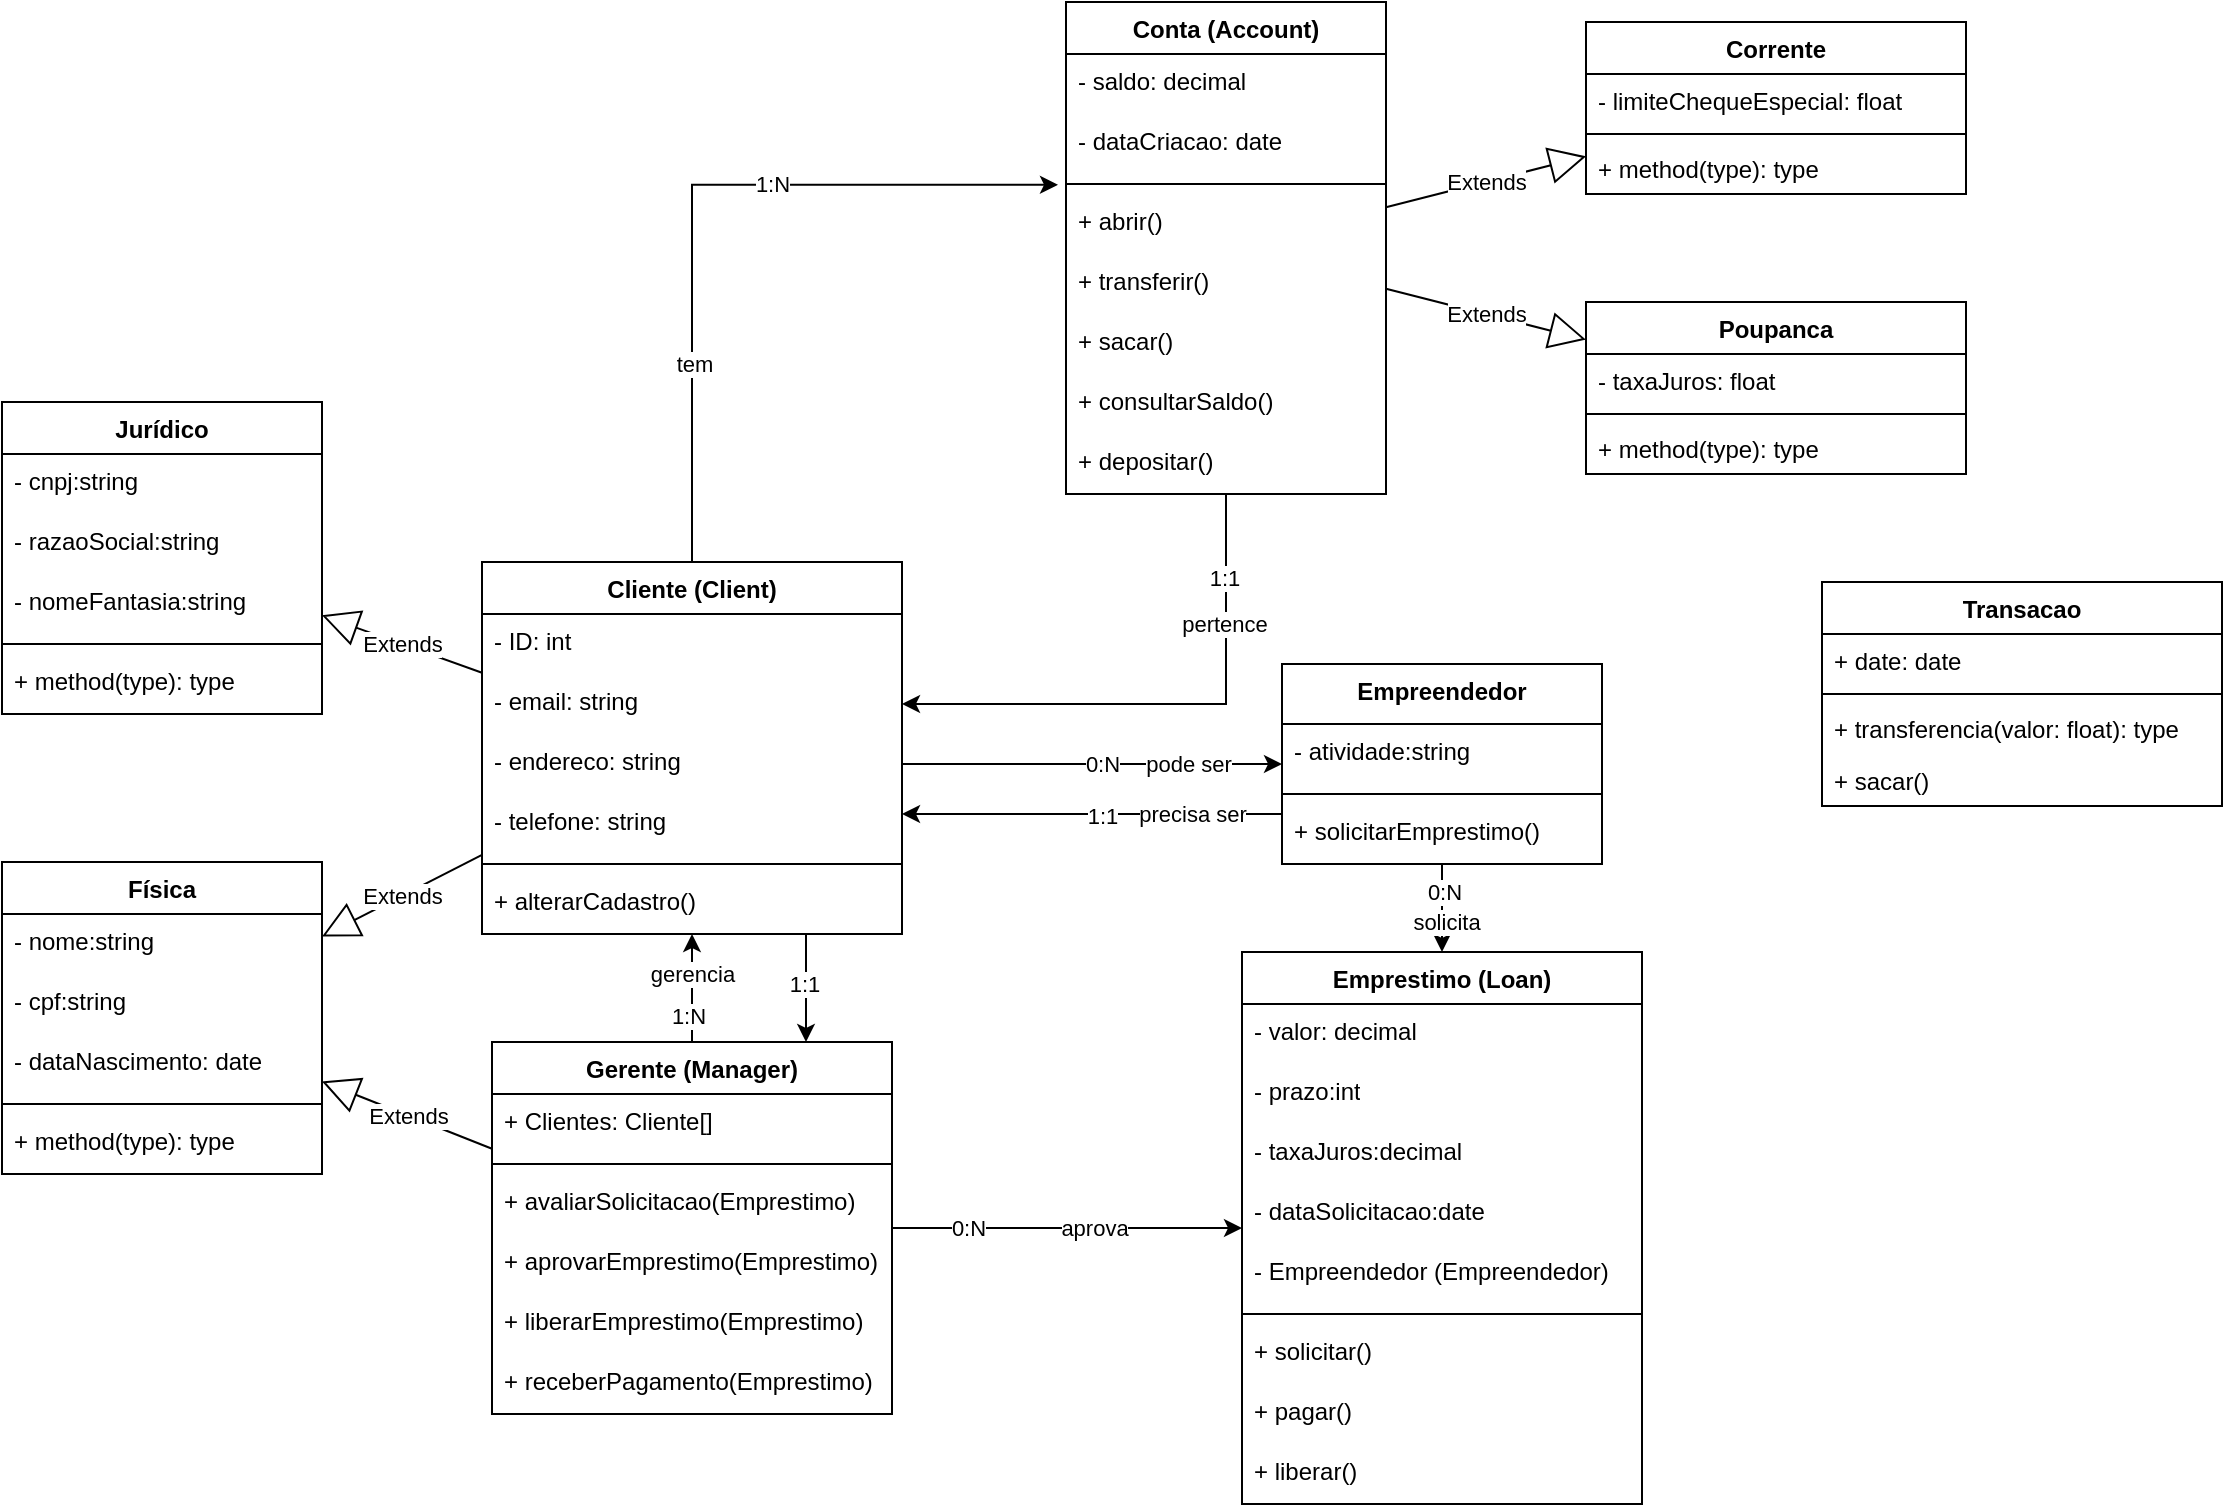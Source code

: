 <mxfile version="24.6.4" type="device" pages="3">
  <diagram id="C5RBs43oDa-KdzZeNtuy" name="Classes">
    <mxGraphModel dx="1120" dy="524" grid="1" gridSize="10" guides="1" tooltips="1" connect="1" arrows="1" fold="1" page="1" pageScale="1" pageWidth="827" pageHeight="1169" math="0" shadow="0">
      <root>
        <mxCell id="WIyWlLk6GJQsqaUBKTNV-0" />
        <mxCell id="WIyWlLk6GJQsqaUBKTNV-1" parent="WIyWlLk6GJQsqaUBKTNV-0" />
        <mxCell id="7A7qd7Vn8QP-E-x3v1PN-6" style="edgeStyle=orthogonalEdgeStyle;rounded=0;orthogonalLoop=1;jettySize=auto;html=1;" parent="WIyWlLk6GJQsqaUBKTNV-1" edge="1">
          <mxGeometry relative="1" as="geometry">
            <mxPoint x="432" y="496" as="sourcePoint" />
            <mxPoint x="432" y="550" as="targetPoint" />
          </mxGeometry>
        </mxCell>
        <mxCell id="7A7qd7Vn8QP-E-x3v1PN-7" value="1:1" style="edgeLabel;html=1;align=center;verticalAlign=middle;resizable=0;points=[];" parent="7A7qd7Vn8QP-E-x3v1PN-6" vertex="1" connectable="0">
          <mxGeometry x="-0.074" y="-1" relative="1" as="geometry">
            <mxPoint as="offset" />
          </mxGeometry>
        </mxCell>
        <mxCell id="ZgxG5ZxzZ4k-0LBtlIWm-0" value="Cliente (Client)" style="swimlane;fontStyle=1;align=center;verticalAlign=top;childLayout=stackLayout;horizontal=1;startSize=26;horizontalStack=0;resizeParent=1;resizeParentMax=0;resizeLast=0;collapsible=1;marginBottom=0;whiteSpace=wrap;html=1;" parent="WIyWlLk6GJQsqaUBKTNV-1" vertex="1">
          <mxGeometry x="270" y="310" width="210" height="186" as="geometry">
            <mxRectangle x="60" y="180" width="80" height="30" as="alternateBounds" />
          </mxGeometry>
        </mxCell>
        <mxCell id="U5QyaA2w6a40lDPL0BzF-0" value="- ID: int" style="text;strokeColor=none;fillColor=none;align=left;verticalAlign=top;spacingLeft=4;spacingRight=4;overflow=hidden;rotatable=0;points=[[0,0.5],[1,0.5]];portConstraint=eastwest;whiteSpace=wrap;html=1;" parent="ZgxG5ZxzZ4k-0LBtlIWm-0" vertex="1">
          <mxGeometry y="26" width="210" height="30" as="geometry" />
        </mxCell>
        <mxCell id="ZgxG5ZxzZ4k-0LBtlIWm-5" value="- email: string" style="text;strokeColor=none;fillColor=none;align=left;verticalAlign=top;spacingLeft=4;spacingRight=4;overflow=hidden;rotatable=0;points=[[0,0.5],[1,0.5]];portConstraint=eastwest;whiteSpace=wrap;html=1;" parent="ZgxG5ZxzZ4k-0LBtlIWm-0" vertex="1">
          <mxGeometry y="56" width="210" height="30" as="geometry" />
        </mxCell>
        <mxCell id="-xP5wzy0Tl-Bv9UL3qpc-4" value="- endereco: string" style="text;strokeColor=none;fillColor=none;align=left;verticalAlign=top;spacingLeft=4;spacingRight=4;overflow=hidden;rotatable=0;points=[[0,0.5],[1,0.5]];portConstraint=eastwest;whiteSpace=wrap;html=1;" parent="ZgxG5ZxzZ4k-0LBtlIWm-0" vertex="1">
          <mxGeometry y="86" width="210" height="30" as="geometry" />
        </mxCell>
        <mxCell id="-xP5wzy0Tl-Bv9UL3qpc-5" value="- telefone: string" style="text;strokeColor=none;fillColor=none;align=left;verticalAlign=top;spacingLeft=4;spacingRight=4;overflow=hidden;rotatable=0;points=[[0,0.5],[1,0.5]];portConstraint=eastwest;whiteSpace=wrap;html=1;" parent="ZgxG5ZxzZ4k-0LBtlIWm-0" vertex="1">
          <mxGeometry y="116" width="210" height="30" as="geometry" />
        </mxCell>
        <mxCell id="ZgxG5ZxzZ4k-0LBtlIWm-2" value="" style="line;strokeWidth=1;fillColor=none;align=left;verticalAlign=middle;spacingTop=-1;spacingLeft=3;spacingRight=3;rotatable=0;labelPosition=right;points=[];portConstraint=eastwest;strokeColor=inherit;" parent="ZgxG5ZxzZ4k-0LBtlIWm-0" vertex="1">
          <mxGeometry y="146" width="210" height="10" as="geometry" />
        </mxCell>
        <mxCell id="nJyLbb4yTB1NgrsR-hbU-0" value="+ alterarCadastro()" style="text;strokeColor=none;fillColor=none;align=left;verticalAlign=top;spacingLeft=4;spacingRight=4;overflow=hidden;rotatable=0;points=[[0,0.5],[1,0.5]];portConstraint=eastwest;whiteSpace=wrap;html=1;" parent="ZgxG5ZxzZ4k-0LBtlIWm-0" vertex="1">
          <mxGeometry y="156" width="210" height="30" as="geometry" />
        </mxCell>
        <mxCell id="-xP5wzy0Tl-Bv9UL3qpc-42" style="edgeStyle=orthogonalEdgeStyle;rounded=0;orthogonalLoop=1;jettySize=auto;html=1;" parent="WIyWlLk6GJQsqaUBKTNV-1" source="xgzKnDa1PB1QuLmatE9J-4" target="nJyLbb4yTB1NgrsR-hbU-21" edge="1">
          <mxGeometry relative="1" as="geometry" />
        </mxCell>
        <mxCell id="7A7qd7Vn8QP-E-x3v1PN-3" value="0:N" style="edgeLabel;html=1;align=center;verticalAlign=middle;resizable=0;points=[];" parent="-xP5wzy0Tl-Bv9UL3qpc-42" vertex="1" connectable="0">
          <mxGeometry x="-0.364" y="1" relative="1" as="geometry">
            <mxPoint as="offset" />
          </mxGeometry>
        </mxCell>
        <mxCell id="7A7qd7Vn8QP-E-x3v1PN-14" value="solicita" style="edgeLabel;html=1;align=center;verticalAlign=middle;resizable=0;points=[];" parent="-xP5wzy0Tl-Bv9UL3qpc-42" vertex="1" connectable="0">
          <mxGeometry x="0.288" y="2" relative="1" as="geometry">
            <mxPoint as="offset" />
          </mxGeometry>
        </mxCell>
        <mxCell id="7A7qd7Vn8QP-E-x3v1PN-10" style="edgeStyle=orthogonalEdgeStyle;rounded=0;orthogonalLoop=1;jettySize=auto;html=1;entryX=1;entryY=0.5;entryDx=0;entryDy=0;" parent="WIyWlLk6GJQsqaUBKTNV-1" source="xgzKnDa1PB1QuLmatE9J-4" edge="1">
          <mxGeometry relative="1" as="geometry">
            <mxPoint x="650" y="435" as="sourcePoint" />
            <mxPoint x="480" y="436.0" as="targetPoint" />
            <Array as="points">
              <mxPoint x="610" y="436" />
              <mxPoint x="610" y="436" />
            </Array>
          </mxGeometry>
        </mxCell>
        <mxCell id="7A7qd7Vn8QP-E-x3v1PN-11" value="1:1" style="edgeLabel;html=1;align=center;verticalAlign=middle;resizable=0;points=[];" parent="7A7qd7Vn8QP-E-x3v1PN-10" vertex="1" connectable="0">
          <mxGeometry x="-0.086" relative="1" as="geometry">
            <mxPoint x="-3" y="1" as="offset" />
          </mxGeometry>
        </mxCell>
        <mxCell id="7A7qd7Vn8QP-E-x3v1PN-13" value="precisa ser" style="edgeLabel;html=1;align=center;verticalAlign=middle;resizable=0;points=[];" parent="7A7qd7Vn8QP-E-x3v1PN-10" vertex="1" connectable="0">
          <mxGeometry x="-0.522" relative="1" as="geometry">
            <mxPoint as="offset" />
          </mxGeometry>
        </mxCell>
        <mxCell id="xgzKnDa1PB1QuLmatE9J-4" value="Empreendedor" style="swimlane;fontStyle=1;align=center;verticalAlign=top;childLayout=stackLayout;horizontal=1;startSize=30;horizontalStack=0;resizeParent=1;resizeParentMax=0;resizeLast=0;collapsible=1;marginBottom=0;whiteSpace=wrap;html=1;" parent="WIyWlLk6GJQsqaUBKTNV-1" vertex="1">
          <mxGeometry x="670" y="361" width="160" height="100" as="geometry">
            <mxRectangle x="334" y="60" width="90" height="30" as="alternateBounds" />
          </mxGeometry>
        </mxCell>
        <mxCell id="xgzKnDa1PB1QuLmatE9J-5" value="- atividade:string" style="text;strokeColor=none;fillColor=none;align=left;verticalAlign=top;spacingLeft=4;spacingRight=4;overflow=hidden;rotatable=0;points=[[0,0.5],[1,0.5]];portConstraint=eastwest;whiteSpace=wrap;html=1;" parent="xgzKnDa1PB1QuLmatE9J-4" vertex="1">
          <mxGeometry y="30" width="160" height="30" as="geometry" />
        </mxCell>
        <mxCell id="xgzKnDa1PB1QuLmatE9J-6" value="" style="line;strokeWidth=1;fillColor=none;align=left;verticalAlign=middle;spacingTop=-1;spacingLeft=3;spacingRight=3;rotatable=0;labelPosition=right;points=[];portConstraint=eastwest;strokeColor=inherit;" parent="xgzKnDa1PB1QuLmatE9J-4" vertex="1">
          <mxGeometry y="60" width="160" height="10" as="geometry" />
        </mxCell>
        <mxCell id="xgzKnDa1PB1QuLmatE9J-7" value="+ solicitarEmprestimo()" style="text;strokeColor=none;fillColor=none;align=left;verticalAlign=top;spacingLeft=4;spacingRight=4;overflow=hidden;rotatable=0;points=[[0,0.5],[1,0.5]];portConstraint=eastwest;whiteSpace=wrap;html=1;" parent="xgzKnDa1PB1QuLmatE9J-4" vertex="1">
          <mxGeometry y="70" width="160" height="30" as="geometry" />
        </mxCell>
        <mxCell id="-xP5wzy0Tl-Bv9UL3qpc-44" style="edgeStyle=orthogonalEdgeStyle;rounded=0;orthogonalLoop=1;jettySize=auto;html=1;" parent="WIyWlLk6GJQsqaUBKTNV-1" source="nJyLbb4yTB1NgrsR-hbU-9" target="ZgxG5ZxzZ4k-0LBtlIWm-0" edge="1">
          <mxGeometry relative="1" as="geometry" />
        </mxCell>
        <mxCell id="7A7qd7Vn8QP-E-x3v1PN-4" value="gerencia" style="edgeLabel;html=1;align=center;verticalAlign=middle;resizable=0;points=[];" parent="-xP5wzy0Tl-Bv9UL3qpc-44" vertex="1" connectable="0">
          <mxGeometry x="-0.148" relative="1" as="geometry">
            <mxPoint y="-11" as="offset" />
          </mxGeometry>
        </mxCell>
        <mxCell id="7A7qd7Vn8QP-E-x3v1PN-5" value="1:N" style="edgeLabel;html=1;align=center;verticalAlign=middle;resizable=0;points=[];" parent="-xP5wzy0Tl-Bv9UL3qpc-44" vertex="1" connectable="0">
          <mxGeometry x="-0.518" y="2" relative="1" as="geometry">
            <mxPoint as="offset" />
          </mxGeometry>
        </mxCell>
        <mxCell id="quvgGcwv6E__jxMTveL7-1" style="edgeStyle=orthogonalEdgeStyle;rounded=0;orthogonalLoop=1;jettySize=auto;html=1;" parent="WIyWlLk6GJQsqaUBKTNV-1" source="nJyLbb4yTB1NgrsR-hbU-9" target="nJyLbb4yTB1NgrsR-hbU-21" edge="1">
          <mxGeometry relative="1" as="geometry" />
        </mxCell>
        <mxCell id="7A7qd7Vn8QP-E-x3v1PN-8" value="aprova" style="edgeLabel;html=1;align=center;verticalAlign=middle;resizable=0;points=[];" parent="quvgGcwv6E__jxMTveL7-1" vertex="1" connectable="0">
          <mxGeometry x="0.154" relative="1" as="geometry">
            <mxPoint as="offset" />
          </mxGeometry>
        </mxCell>
        <mxCell id="7A7qd7Vn8QP-E-x3v1PN-9" value="0:N" style="edgeLabel;html=1;align=center;verticalAlign=middle;resizable=0;points=[];" parent="quvgGcwv6E__jxMTveL7-1" vertex="1" connectable="0">
          <mxGeometry x="-0.566" relative="1" as="geometry">
            <mxPoint as="offset" />
          </mxGeometry>
        </mxCell>
        <mxCell id="nJyLbb4yTB1NgrsR-hbU-9" value="Gerente (Manager)" style="swimlane;fontStyle=1;align=center;verticalAlign=top;childLayout=stackLayout;horizontal=1;startSize=26;horizontalStack=0;resizeParent=1;resizeParentMax=0;resizeLast=0;collapsible=1;marginBottom=0;whiteSpace=wrap;html=1;" parent="WIyWlLk6GJQsqaUBKTNV-1" vertex="1">
          <mxGeometry x="275" y="550" width="200" height="186" as="geometry">
            <mxRectangle x="510" y="60" width="80" height="30" as="alternateBounds" />
          </mxGeometry>
        </mxCell>
        <mxCell id="nJyLbb4yTB1NgrsR-hbU-10" value="+ Clientes: Cliente[]" style="text;strokeColor=none;fillColor=none;align=left;verticalAlign=top;spacingLeft=4;spacingRight=4;overflow=hidden;rotatable=0;points=[[0,0.5],[1,0.5]];portConstraint=eastwest;whiteSpace=wrap;html=1;" parent="nJyLbb4yTB1NgrsR-hbU-9" vertex="1">
          <mxGeometry y="26" width="200" height="30" as="geometry" />
        </mxCell>
        <mxCell id="nJyLbb4yTB1NgrsR-hbU-11" value="" style="line;strokeWidth=1;fillColor=none;align=left;verticalAlign=middle;spacingTop=-1;spacingLeft=3;spacingRight=3;rotatable=0;labelPosition=right;points=[];portConstraint=eastwest;strokeColor=inherit;" parent="nJyLbb4yTB1NgrsR-hbU-9" vertex="1">
          <mxGeometry y="56" width="200" height="10" as="geometry" />
        </mxCell>
        <mxCell id="nJyLbb4yTB1NgrsR-hbU-12" value="+ avaliarSolicitacao(Emprestimo)" style="text;strokeColor=none;fillColor=none;align=left;verticalAlign=top;spacingLeft=4;spacingRight=4;overflow=hidden;rotatable=0;points=[[0,0.5],[1,0.5]];portConstraint=eastwest;whiteSpace=wrap;html=1;" parent="nJyLbb4yTB1NgrsR-hbU-9" vertex="1">
          <mxGeometry y="66" width="200" height="30" as="geometry" />
        </mxCell>
        <mxCell id="-xP5wzy0Tl-Bv9UL3qpc-30" value="+ aprovarEmprestimo(Emprestimo)" style="text;strokeColor=none;fillColor=none;align=left;verticalAlign=top;spacingLeft=4;spacingRight=4;overflow=hidden;rotatable=0;points=[[0,0.5],[1,0.5]];portConstraint=eastwest;whiteSpace=wrap;html=1;" parent="nJyLbb4yTB1NgrsR-hbU-9" vertex="1">
          <mxGeometry y="96" width="200" height="30" as="geometry" />
        </mxCell>
        <mxCell id="-xP5wzy0Tl-Bv9UL3qpc-29" value="+ liberarEmprestimo(Emprestimo)" style="text;strokeColor=none;fillColor=none;align=left;verticalAlign=top;spacingLeft=4;spacingRight=4;overflow=hidden;rotatable=0;points=[[0,0.5],[1,0.5]];portConstraint=eastwest;whiteSpace=wrap;html=1;" parent="nJyLbb4yTB1NgrsR-hbU-9" vertex="1">
          <mxGeometry y="126" width="200" height="30" as="geometry" />
        </mxCell>
        <mxCell id="-xP5wzy0Tl-Bv9UL3qpc-28" value="+ receberPagamento(Emprestimo)" style="text;strokeColor=none;fillColor=none;align=left;verticalAlign=top;spacingLeft=4;spacingRight=4;overflow=hidden;rotatable=0;points=[[0,0.5],[1,0.5]];portConstraint=eastwest;whiteSpace=wrap;html=1;" parent="nJyLbb4yTB1NgrsR-hbU-9" vertex="1">
          <mxGeometry y="156" width="200" height="30" as="geometry" />
        </mxCell>
        <mxCell id="7A7qd7Vn8QP-E-x3v1PN-0" style="edgeStyle=orthogonalEdgeStyle;rounded=0;orthogonalLoop=1;jettySize=auto;html=1;" parent="WIyWlLk6GJQsqaUBKTNV-1" source="nJyLbb4yTB1NgrsR-hbU-13" target="ZgxG5ZxzZ4k-0LBtlIWm-5" edge="1">
          <mxGeometry relative="1" as="geometry" />
        </mxCell>
        <mxCell id="7A7qd7Vn8QP-E-x3v1PN-1" value="1:1" style="edgeLabel;html=1;align=center;verticalAlign=middle;resizable=0;points=[];" parent="7A7qd7Vn8QP-E-x3v1PN-0" vertex="1" connectable="0">
          <mxGeometry x="-0.685" y="-1" relative="1" as="geometry">
            <mxPoint as="offset" />
          </mxGeometry>
        </mxCell>
        <mxCell id="7A7qd7Vn8QP-E-x3v1PN-15" value="pertence" style="edgeLabel;html=1;align=center;verticalAlign=middle;resizable=0;points=[];" parent="7A7qd7Vn8QP-E-x3v1PN-0" vertex="1" connectable="0">
          <mxGeometry x="-0.518" y="-1" relative="1" as="geometry">
            <mxPoint as="offset" />
          </mxGeometry>
        </mxCell>
        <mxCell id="nJyLbb4yTB1NgrsR-hbU-13" value="Conta (Account)" style="swimlane;fontStyle=1;align=center;verticalAlign=top;childLayout=stackLayout;horizontal=1;startSize=26;horizontalStack=0;resizeParent=1;resizeParentMax=0;resizeLast=0;collapsible=1;marginBottom=0;whiteSpace=wrap;html=1;" parent="WIyWlLk6GJQsqaUBKTNV-1" vertex="1">
          <mxGeometry x="562" y="30" width="160" height="246" as="geometry" />
        </mxCell>
        <mxCell id="-xP5wzy0Tl-Bv9UL3qpc-31" value="- saldo: decimal" style="text;strokeColor=none;fillColor=none;align=left;verticalAlign=top;spacingLeft=4;spacingRight=4;overflow=hidden;rotatable=0;points=[[0,0.5],[1,0.5]];portConstraint=eastwest;whiteSpace=wrap;html=1;" parent="nJyLbb4yTB1NgrsR-hbU-13" vertex="1">
          <mxGeometry y="26" width="160" height="30" as="geometry" />
        </mxCell>
        <mxCell id="-xP5wzy0Tl-Bv9UL3qpc-32" value="- dataCriacao: date" style="text;strokeColor=none;fillColor=none;align=left;verticalAlign=top;spacingLeft=4;spacingRight=4;overflow=hidden;rotatable=0;points=[[0,0.5],[1,0.5]];portConstraint=eastwest;whiteSpace=wrap;html=1;" parent="nJyLbb4yTB1NgrsR-hbU-13" vertex="1">
          <mxGeometry y="56" width="160" height="30" as="geometry" />
        </mxCell>
        <mxCell id="nJyLbb4yTB1NgrsR-hbU-15" value="" style="line;strokeWidth=1;fillColor=none;align=left;verticalAlign=middle;spacingTop=-1;spacingLeft=3;spacingRight=3;rotatable=0;labelPosition=right;points=[];portConstraint=eastwest;strokeColor=inherit;" parent="nJyLbb4yTB1NgrsR-hbU-13" vertex="1">
          <mxGeometry y="86" width="160" height="10" as="geometry" />
        </mxCell>
        <mxCell id="-xP5wzy0Tl-Bv9UL3qpc-6" value="+ abrir()" style="text;strokeColor=none;fillColor=none;align=left;verticalAlign=top;spacingLeft=4;spacingRight=4;overflow=hidden;rotatable=0;points=[[0,0.5],[1,0.5]];portConstraint=eastwest;whiteSpace=wrap;html=1;" parent="nJyLbb4yTB1NgrsR-hbU-13" vertex="1">
          <mxGeometry y="96" width="160" height="30" as="geometry" />
        </mxCell>
        <mxCell id="-xP5wzy0Tl-Bv9UL3qpc-8" value="+ transferir()" style="text;strokeColor=none;fillColor=none;align=left;verticalAlign=top;spacingLeft=4;spacingRight=4;overflow=hidden;rotatable=0;points=[[0,0.5],[1,0.5]];portConstraint=eastwest;whiteSpace=wrap;html=1;" parent="nJyLbb4yTB1NgrsR-hbU-13" vertex="1">
          <mxGeometry y="126" width="160" height="30" as="geometry" />
        </mxCell>
        <mxCell id="-xP5wzy0Tl-Bv9UL3qpc-9" value="+ sacar()" style="text;strokeColor=none;fillColor=none;align=left;verticalAlign=top;spacingLeft=4;spacingRight=4;overflow=hidden;rotatable=0;points=[[0,0.5],[1,0.5]];portConstraint=eastwest;whiteSpace=wrap;html=1;" parent="nJyLbb4yTB1NgrsR-hbU-13" vertex="1">
          <mxGeometry y="156" width="160" height="30" as="geometry" />
        </mxCell>
        <mxCell id="-xP5wzy0Tl-Bv9UL3qpc-34" value="+ consultarSaldo()" style="text;strokeColor=none;fillColor=none;align=left;verticalAlign=top;spacingLeft=4;spacingRight=4;overflow=hidden;rotatable=0;points=[[0,0.5],[1,0.5]];portConstraint=eastwest;whiteSpace=wrap;html=1;" parent="nJyLbb4yTB1NgrsR-hbU-13" vertex="1">
          <mxGeometry y="186" width="160" height="30" as="geometry" />
        </mxCell>
        <mxCell id="f544cgzod4PDoLPhMsyF-7" value="+ depositar()" style="text;strokeColor=none;fillColor=none;align=left;verticalAlign=top;spacingLeft=4;spacingRight=4;overflow=hidden;rotatable=0;points=[[0,0.5],[1,0.5]];portConstraint=eastwest;whiteSpace=wrap;html=1;" parent="nJyLbb4yTB1NgrsR-hbU-13" vertex="1">
          <mxGeometry y="216" width="160" height="30" as="geometry" />
        </mxCell>
        <mxCell id="nJyLbb4yTB1NgrsR-hbU-21" value="Emprestimo (Loan)" style="swimlane;fontStyle=1;align=center;verticalAlign=top;childLayout=stackLayout;horizontal=1;startSize=26;horizontalStack=0;resizeParent=1;resizeParentMax=0;resizeLast=0;collapsible=1;marginBottom=0;whiteSpace=wrap;html=1;" parent="WIyWlLk6GJQsqaUBKTNV-1" vertex="1">
          <mxGeometry x="650" y="505" width="200" height="276" as="geometry" />
        </mxCell>
        <mxCell id="nJyLbb4yTB1NgrsR-hbU-22" value="- valor: decimal" style="text;strokeColor=none;fillColor=none;align=left;verticalAlign=top;spacingLeft=4;spacingRight=4;overflow=hidden;rotatable=0;points=[[0,0.5],[1,0.5]];portConstraint=eastwest;whiteSpace=wrap;html=1;" parent="nJyLbb4yTB1NgrsR-hbU-21" vertex="1">
          <mxGeometry y="26" width="200" height="30" as="geometry" />
        </mxCell>
        <mxCell id="-xP5wzy0Tl-Bv9UL3qpc-22" value="- prazo:int" style="text;strokeColor=none;fillColor=none;align=left;verticalAlign=top;spacingLeft=4;spacingRight=4;overflow=hidden;rotatable=0;points=[[0,0.5],[1,0.5]];portConstraint=eastwest;whiteSpace=wrap;html=1;" parent="nJyLbb4yTB1NgrsR-hbU-21" vertex="1">
          <mxGeometry y="56" width="200" height="30" as="geometry" />
        </mxCell>
        <mxCell id="-xP5wzy0Tl-Bv9UL3qpc-23" value="- taxaJuros:decimal" style="text;strokeColor=none;fillColor=none;align=left;verticalAlign=top;spacingLeft=4;spacingRight=4;overflow=hidden;rotatable=0;points=[[0,0.5],[1,0.5]];portConstraint=eastwest;whiteSpace=wrap;html=1;" parent="nJyLbb4yTB1NgrsR-hbU-21" vertex="1">
          <mxGeometry y="86" width="200" height="30" as="geometry" />
        </mxCell>
        <mxCell id="-xP5wzy0Tl-Bv9UL3qpc-24" value="- dataSolicitacao:date" style="text;strokeColor=none;fillColor=none;align=left;verticalAlign=top;spacingLeft=4;spacingRight=4;overflow=hidden;rotatable=0;points=[[0,0.5],[1,0.5]];portConstraint=eastwest;whiteSpace=wrap;html=1;" parent="nJyLbb4yTB1NgrsR-hbU-21" vertex="1">
          <mxGeometry y="116" width="200" height="30" as="geometry" />
        </mxCell>
        <mxCell id="-xP5wzy0Tl-Bv9UL3qpc-25" value="- Empreendedor (Empreendedor)" style="text;strokeColor=none;fillColor=none;align=left;verticalAlign=top;spacingLeft=4;spacingRight=4;overflow=hidden;rotatable=0;points=[[0,0.5],[1,0.5]];portConstraint=eastwest;whiteSpace=wrap;html=1;" parent="nJyLbb4yTB1NgrsR-hbU-21" vertex="1">
          <mxGeometry y="146" width="200" height="30" as="geometry" />
        </mxCell>
        <mxCell id="nJyLbb4yTB1NgrsR-hbU-23" value="" style="line;strokeWidth=1;fillColor=none;align=left;verticalAlign=middle;spacingTop=-1;spacingLeft=3;spacingRight=3;rotatable=0;labelPosition=right;points=[];portConstraint=eastwest;strokeColor=inherit;" parent="nJyLbb4yTB1NgrsR-hbU-21" vertex="1">
          <mxGeometry y="176" width="200" height="10" as="geometry" />
        </mxCell>
        <mxCell id="nJyLbb4yTB1NgrsR-hbU-24" value="+ solicitar()" style="text;strokeColor=none;fillColor=none;align=left;verticalAlign=top;spacingLeft=4;spacingRight=4;overflow=hidden;rotatable=0;points=[[0,0.5],[1,0.5]];portConstraint=eastwest;whiteSpace=wrap;html=1;" parent="nJyLbb4yTB1NgrsR-hbU-21" vertex="1">
          <mxGeometry y="186" width="200" height="30" as="geometry" />
        </mxCell>
        <mxCell id="-xP5wzy0Tl-Bv9UL3qpc-26" value="+ pagar()" style="text;strokeColor=none;fillColor=none;align=left;verticalAlign=top;spacingLeft=4;spacingRight=4;overflow=hidden;rotatable=0;points=[[0,0.5],[1,0.5]];portConstraint=eastwest;whiteSpace=wrap;html=1;" parent="nJyLbb4yTB1NgrsR-hbU-21" vertex="1">
          <mxGeometry y="216" width="200" height="30" as="geometry" />
        </mxCell>
        <mxCell id="-xP5wzy0Tl-Bv9UL3qpc-27" value="+ liberar()" style="text;strokeColor=none;fillColor=none;align=left;verticalAlign=top;spacingLeft=4;spacingRight=4;overflow=hidden;rotatable=0;points=[[0,0.5],[1,0.5]];portConstraint=eastwest;whiteSpace=wrap;html=1;" parent="nJyLbb4yTB1NgrsR-hbU-21" vertex="1">
          <mxGeometry y="246" width="200" height="30" as="geometry" />
        </mxCell>
        <mxCell id="-xP5wzy0Tl-Bv9UL3qpc-11" value="Física" style="swimlane;fontStyle=1;align=center;verticalAlign=top;childLayout=stackLayout;horizontal=1;startSize=26;horizontalStack=0;resizeParent=1;resizeParentMax=0;resizeLast=0;collapsible=1;marginBottom=0;whiteSpace=wrap;html=1;" parent="WIyWlLk6GJQsqaUBKTNV-1" vertex="1">
          <mxGeometry x="30" y="460" width="160" height="156" as="geometry" />
        </mxCell>
        <mxCell id="-xP5wzy0Tl-Bv9UL3qpc-37" value="- nome:string" style="text;strokeColor=none;fillColor=none;align=left;verticalAlign=top;spacingLeft=4;spacingRight=4;overflow=hidden;rotatable=0;points=[[0,0.5],[1,0.5]];portConstraint=eastwest;whiteSpace=wrap;html=1;" parent="-xP5wzy0Tl-Bv9UL3qpc-11" vertex="1">
          <mxGeometry y="26" width="160" height="30" as="geometry" />
        </mxCell>
        <mxCell id="-xP5wzy0Tl-Bv9UL3qpc-12" value="- cpf:string" style="text;strokeColor=none;fillColor=none;align=left;verticalAlign=top;spacingLeft=4;spacingRight=4;overflow=hidden;rotatable=0;points=[[0,0.5],[1,0.5]];portConstraint=eastwest;whiteSpace=wrap;html=1;" parent="-xP5wzy0Tl-Bv9UL3qpc-11" vertex="1">
          <mxGeometry y="56" width="160" height="30" as="geometry" />
        </mxCell>
        <mxCell id="-xP5wzy0Tl-Bv9UL3qpc-19" value="- dataNascimento: date" style="text;strokeColor=none;fillColor=none;align=left;verticalAlign=top;spacingLeft=4;spacingRight=4;overflow=hidden;rotatable=0;points=[[0,0.5],[1,0.5]];portConstraint=eastwest;whiteSpace=wrap;html=1;" parent="-xP5wzy0Tl-Bv9UL3qpc-11" vertex="1">
          <mxGeometry y="86" width="160" height="30" as="geometry" />
        </mxCell>
        <mxCell id="-xP5wzy0Tl-Bv9UL3qpc-13" value="" style="line;strokeWidth=1;fillColor=none;align=left;verticalAlign=middle;spacingTop=-1;spacingLeft=3;spacingRight=3;rotatable=0;labelPosition=right;points=[];portConstraint=eastwest;strokeColor=inherit;" parent="-xP5wzy0Tl-Bv9UL3qpc-11" vertex="1">
          <mxGeometry y="116" width="160" height="10" as="geometry" />
        </mxCell>
        <mxCell id="-xP5wzy0Tl-Bv9UL3qpc-14" value="+ method(type): type" style="text;strokeColor=none;fillColor=none;align=left;verticalAlign=top;spacingLeft=4;spacingRight=4;overflow=hidden;rotatable=0;points=[[0,0.5],[1,0.5]];portConstraint=eastwest;whiteSpace=wrap;html=1;" parent="-xP5wzy0Tl-Bv9UL3qpc-11" vertex="1">
          <mxGeometry y="126" width="160" height="30" as="geometry" />
        </mxCell>
        <mxCell id="-xP5wzy0Tl-Bv9UL3qpc-15" value="Jurídico" style="swimlane;fontStyle=1;align=center;verticalAlign=top;childLayout=stackLayout;horizontal=1;startSize=26;horizontalStack=0;resizeParent=1;resizeParentMax=0;resizeLast=0;collapsible=1;marginBottom=0;whiteSpace=wrap;html=1;" parent="WIyWlLk6GJQsqaUBKTNV-1" vertex="1">
          <mxGeometry x="30" y="230" width="160" height="156" as="geometry" />
        </mxCell>
        <mxCell id="-xP5wzy0Tl-Bv9UL3qpc-16" value="- cnpj:string" style="text;strokeColor=none;fillColor=none;align=left;verticalAlign=top;spacingLeft=4;spacingRight=4;overflow=hidden;rotatable=0;points=[[0,0.5],[1,0.5]];portConstraint=eastwest;whiteSpace=wrap;html=1;" parent="-xP5wzy0Tl-Bv9UL3qpc-15" vertex="1">
          <mxGeometry y="26" width="160" height="30" as="geometry" />
        </mxCell>
        <mxCell id="-xP5wzy0Tl-Bv9UL3qpc-20" value="- razaoSocial:string" style="text;strokeColor=none;fillColor=none;align=left;verticalAlign=top;spacingLeft=4;spacingRight=4;overflow=hidden;rotatable=0;points=[[0,0.5],[1,0.5]];portConstraint=eastwest;whiteSpace=wrap;html=1;" parent="-xP5wzy0Tl-Bv9UL3qpc-15" vertex="1">
          <mxGeometry y="56" width="160" height="30" as="geometry" />
        </mxCell>
        <mxCell id="-xP5wzy0Tl-Bv9UL3qpc-36" value="- nomeFantasia:string" style="text;strokeColor=none;fillColor=none;align=left;verticalAlign=top;spacingLeft=4;spacingRight=4;overflow=hidden;rotatable=0;points=[[0,0.5],[1,0.5]];portConstraint=eastwest;whiteSpace=wrap;html=1;" parent="-xP5wzy0Tl-Bv9UL3qpc-15" vertex="1">
          <mxGeometry y="86" width="160" height="30" as="geometry" />
        </mxCell>
        <mxCell id="-xP5wzy0Tl-Bv9UL3qpc-17" value="" style="line;strokeWidth=1;fillColor=none;align=left;verticalAlign=middle;spacingTop=-1;spacingLeft=3;spacingRight=3;rotatable=0;labelPosition=right;points=[];portConstraint=eastwest;strokeColor=inherit;" parent="-xP5wzy0Tl-Bv9UL3qpc-15" vertex="1">
          <mxGeometry y="116" width="160" height="10" as="geometry" />
        </mxCell>
        <mxCell id="-xP5wzy0Tl-Bv9UL3qpc-18" value="+ method(type): type" style="text;strokeColor=none;fillColor=none;align=left;verticalAlign=top;spacingLeft=4;spacingRight=4;overflow=hidden;rotatable=0;points=[[0,0.5],[1,0.5]];portConstraint=eastwest;whiteSpace=wrap;html=1;" parent="-xP5wzy0Tl-Bv9UL3qpc-15" vertex="1">
          <mxGeometry y="126" width="160" height="30" as="geometry" />
        </mxCell>
        <mxCell id="-xP5wzy0Tl-Bv9UL3qpc-38" value="Extends" style="endArrow=block;endSize=16;endFill=0;html=1;rounded=0;" parent="WIyWlLk6GJQsqaUBKTNV-1" source="ZgxG5ZxzZ4k-0LBtlIWm-0" target="-xP5wzy0Tl-Bv9UL3qpc-11" edge="1">
          <mxGeometry width="160" relative="1" as="geometry">
            <mxPoint x="450" y="350" as="sourcePoint" />
            <mxPoint x="610" y="350" as="targetPoint" />
          </mxGeometry>
        </mxCell>
        <mxCell id="-xP5wzy0Tl-Bv9UL3qpc-40" value="Extends" style="endArrow=block;endSize=16;endFill=0;html=1;rounded=0;" parent="WIyWlLk6GJQsqaUBKTNV-1" source="ZgxG5ZxzZ4k-0LBtlIWm-0" target="-xP5wzy0Tl-Bv9UL3qpc-15" edge="1">
          <mxGeometry width="160" relative="1" as="geometry">
            <mxPoint x="450" y="350" as="sourcePoint" />
            <mxPoint x="610" y="350" as="targetPoint" />
          </mxGeometry>
        </mxCell>
        <mxCell id="-xP5wzy0Tl-Bv9UL3qpc-41" style="edgeStyle=orthogonalEdgeStyle;rounded=0;orthogonalLoop=1;jettySize=auto;html=1;" parent="WIyWlLk6GJQsqaUBKTNV-1" source="-xP5wzy0Tl-Bv9UL3qpc-4" target="xgzKnDa1PB1QuLmatE9J-4" edge="1">
          <mxGeometry relative="1" as="geometry" />
        </mxCell>
        <mxCell id="7A7qd7Vn8QP-E-x3v1PN-2" value="0:N" style="edgeLabel;html=1;align=center;verticalAlign=middle;resizable=0;points=[];" parent="-xP5wzy0Tl-Bv9UL3qpc-41" vertex="1" connectable="0">
          <mxGeometry x="0.41" y="2" relative="1" as="geometry">
            <mxPoint x="-34" y="2" as="offset" />
          </mxGeometry>
        </mxCell>
        <mxCell id="7A7qd7Vn8QP-E-x3v1PN-12" value="pode ser" style="edgeLabel;html=1;align=center;verticalAlign=middle;resizable=0;points=[];" parent="-xP5wzy0Tl-Bv9UL3qpc-41" vertex="1" connectable="0">
          <mxGeometry x="0.507" relative="1" as="geometry">
            <mxPoint as="offset" />
          </mxGeometry>
        </mxCell>
        <mxCell id="-xP5wzy0Tl-Bv9UL3qpc-43" style="edgeStyle=orthogonalEdgeStyle;rounded=0;orthogonalLoop=1;jettySize=auto;html=1;entryX=-0.025;entryY=-0.154;entryDx=0;entryDy=0;entryPerimeter=0;exitX=0.5;exitY=0;exitDx=0;exitDy=0;" parent="WIyWlLk6GJQsqaUBKTNV-1" source="ZgxG5ZxzZ4k-0LBtlIWm-0" target="-xP5wzy0Tl-Bv9UL3qpc-6" edge="1">
          <mxGeometry relative="1" as="geometry" />
        </mxCell>
        <mxCell id="f544cgzod4PDoLPhMsyF-3" value="1:N" style="edgeLabel;html=1;align=center;verticalAlign=middle;resizable=0;points=[];" parent="-xP5wzy0Tl-Bv9UL3qpc-43" vertex="1" connectable="0">
          <mxGeometry x="0.076" y="2" relative="1" as="geometry">
            <mxPoint x="28" y="1" as="offset" />
          </mxGeometry>
        </mxCell>
        <mxCell id="f544cgzod4PDoLPhMsyF-8" value="tem" style="edgeLabel;html=1;align=center;verticalAlign=middle;resizable=0;points=[];" parent="-xP5wzy0Tl-Bv9UL3qpc-43" vertex="1" connectable="0">
          <mxGeometry x="-0.302" relative="1" as="geometry">
            <mxPoint x="1" y="30" as="offset" />
          </mxGeometry>
        </mxCell>
        <mxCell id="EKeT9PNyMbWCbQrAxaZl-0" value="Poupanca" style="swimlane;fontStyle=1;align=center;verticalAlign=top;childLayout=stackLayout;horizontal=1;startSize=26;horizontalStack=0;resizeParent=1;resizeParentMax=0;resizeLast=0;collapsible=1;marginBottom=0;whiteSpace=wrap;html=1;" parent="WIyWlLk6GJQsqaUBKTNV-1" vertex="1">
          <mxGeometry x="822" y="180" width="190" height="86" as="geometry" />
        </mxCell>
        <mxCell id="EKeT9PNyMbWCbQrAxaZl-1" value="- taxaJuros: float" style="text;strokeColor=none;fillColor=none;align=left;verticalAlign=top;spacingLeft=4;spacingRight=4;overflow=hidden;rotatable=0;points=[[0,0.5],[1,0.5]];portConstraint=eastwest;whiteSpace=wrap;html=1;" parent="EKeT9PNyMbWCbQrAxaZl-0" vertex="1">
          <mxGeometry y="26" width="190" height="26" as="geometry" />
        </mxCell>
        <mxCell id="EKeT9PNyMbWCbQrAxaZl-2" value="" style="line;strokeWidth=1;fillColor=none;align=left;verticalAlign=middle;spacingTop=-1;spacingLeft=3;spacingRight=3;rotatable=0;labelPosition=right;points=[];portConstraint=eastwest;strokeColor=inherit;" parent="EKeT9PNyMbWCbQrAxaZl-0" vertex="1">
          <mxGeometry y="52" width="190" height="8" as="geometry" />
        </mxCell>
        <mxCell id="EKeT9PNyMbWCbQrAxaZl-3" value="+ method(type): type" style="text;strokeColor=none;fillColor=none;align=left;verticalAlign=top;spacingLeft=4;spacingRight=4;overflow=hidden;rotatable=0;points=[[0,0.5],[1,0.5]];portConstraint=eastwest;whiteSpace=wrap;html=1;" parent="EKeT9PNyMbWCbQrAxaZl-0" vertex="1">
          <mxGeometry y="60" width="190" height="26" as="geometry" />
        </mxCell>
        <mxCell id="EKeT9PNyMbWCbQrAxaZl-4" value="Corrente" style="swimlane;fontStyle=1;align=center;verticalAlign=top;childLayout=stackLayout;horizontal=1;startSize=26;horizontalStack=0;resizeParent=1;resizeParentMax=0;resizeLast=0;collapsible=1;marginBottom=0;whiteSpace=wrap;html=1;" parent="WIyWlLk6GJQsqaUBKTNV-1" vertex="1">
          <mxGeometry x="822" y="40" width="190" height="86" as="geometry" />
        </mxCell>
        <mxCell id="EKeT9PNyMbWCbQrAxaZl-5" value="- limiteChequeEspecial: float" style="text;strokeColor=none;fillColor=none;align=left;verticalAlign=top;spacingLeft=4;spacingRight=4;overflow=hidden;rotatable=0;points=[[0,0.5],[1,0.5]];portConstraint=eastwest;whiteSpace=wrap;html=1;" parent="EKeT9PNyMbWCbQrAxaZl-4" vertex="1">
          <mxGeometry y="26" width="190" height="26" as="geometry" />
        </mxCell>
        <mxCell id="EKeT9PNyMbWCbQrAxaZl-6" value="" style="line;strokeWidth=1;fillColor=none;align=left;verticalAlign=middle;spacingTop=-1;spacingLeft=3;spacingRight=3;rotatable=0;labelPosition=right;points=[];portConstraint=eastwest;strokeColor=inherit;" parent="EKeT9PNyMbWCbQrAxaZl-4" vertex="1">
          <mxGeometry y="52" width="190" height="8" as="geometry" />
        </mxCell>
        <mxCell id="EKeT9PNyMbWCbQrAxaZl-7" value="+ method(type): type" style="text;strokeColor=none;fillColor=none;align=left;verticalAlign=top;spacingLeft=4;spacingRight=4;overflow=hidden;rotatable=0;points=[[0,0.5],[1,0.5]];portConstraint=eastwest;whiteSpace=wrap;html=1;" parent="EKeT9PNyMbWCbQrAxaZl-4" vertex="1">
          <mxGeometry y="60" width="190" height="26" as="geometry" />
        </mxCell>
        <mxCell id="f544cgzod4PDoLPhMsyF-5" value="Extends" style="endArrow=block;endSize=16;endFill=0;html=1;rounded=0;" parent="WIyWlLk6GJQsqaUBKTNV-1" source="nJyLbb4yTB1NgrsR-hbU-13" target="EKeT9PNyMbWCbQrAxaZl-4" edge="1">
          <mxGeometry width="160" relative="1" as="geometry">
            <mxPoint x="682" y="317.5" as="sourcePoint" />
            <mxPoint x="842" y="317.5" as="targetPoint" />
          </mxGeometry>
        </mxCell>
        <mxCell id="f544cgzod4PDoLPhMsyF-6" value="Extends" style="endArrow=block;endSize=16;endFill=0;html=1;rounded=0;" parent="WIyWlLk6GJQsqaUBKTNV-1" source="nJyLbb4yTB1NgrsR-hbU-13" target="EKeT9PNyMbWCbQrAxaZl-0" edge="1">
          <mxGeometry width="160" relative="1" as="geometry">
            <mxPoint x="672" y="320" as="sourcePoint" />
            <mxPoint x="832" y="320" as="targetPoint" />
          </mxGeometry>
        </mxCell>
        <mxCell id="xUX9ssUdyhsBYN7DNiYn-0" value="Transacao" style="swimlane;fontStyle=1;align=center;verticalAlign=top;childLayout=stackLayout;horizontal=1;startSize=26;horizontalStack=0;resizeParent=1;resizeParentMax=0;resizeLast=0;collapsible=1;marginBottom=0;whiteSpace=wrap;html=1;" vertex="1" parent="WIyWlLk6GJQsqaUBKTNV-1">
          <mxGeometry x="940" y="320" width="200" height="112" as="geometry" />
        </mxCell>
        <mxCell id="xUX9ssUdyhsBYN7DNiYn-1" value="+ date: date" style="text;strokeColor=none;fillColor=none;align=left;verticalAlign=top;spacingLeft=4;spacingRight=4;overflow=hidden;rotatable=0;points=[[0,0.5],[1,0.5]];portConstraint=eastwest;whiteSpace=wrap;html=1;" vertex="1" parent="xUX9ssUdyhsBYN7DNiYn-0">
          <mxGeometry y="26" width="200" height="26" as="geometry" />
        </mxCell>
        <mxCell id="xUX9ssUdyhsBYN7DNiYn-2" value="" style="line;strokeWidth=1;fillColor=none;align=left;verticalAlign=middle;spacingTop=-1;spacingLeft=3;spacingRight=3;rotatable=0;labelPosition=right;points=[];portConstraint=eastwest;strokeColor=inherit;" vertex="1" parent="xUX9ssUdyhsBYN7DNiYn-0">
          <mxGeometry y="52" width="200" height="8" as="geometry" />
        </mxCell>
        <mxCell id="xUX9ssUdyhsBYN7DNiYn-3" value="+ transferencia(valor: float): type" style="text;strokeColor=none;fillColor=none;align=left;verticalAlign=top;spacingLeft=4;spacingRight=4;overflow=hidden;rotatable=0;points=[[0,0.5],[1,0.5]];portConstraint=eastwest;whiteSpace=wrap;html=1;" vertex="1" parent="xUX9ssUdyhsBYN7DNiYn-0">
          <mxGeometry y="60" width="200" height="26" as="geometry" />
        </mxCell>
        <mxCell id="xUX9ssUdyhsBYN7DNiYn-4" value="+ sacar()" style="text;strokeColor=none;fillColor=none;align=left;verticalAlign=top;spacingLeft=4;spacingRight=4;overflow=hidden;rotatable=0;points=[[0,0.5],[1,0.5]];portConstraint=eastwest;whiteSpace=wrap;html=1;" vertex="1" parent="xUX9ssUdyhsBYN7DNiYn-0">
          <mxGeometry y="86" width="200" height="26" as="geometry" />
        </mxCell>
        <mxCell id="_4lX9hetedsu44eu70fZ-1" value="Extends" style="endArrow=block;endSize=16;endFill=0;html=1;rounded=0;" edge="1" parent="WIyWlLk6GJQsqaUBKTNV-1" source="nJyLbb4yTB1NgrsR-hbU-9" target="-xP5wzy0Tl-Bv9UL3qpc-11">
          <mxGeometry width="160" relative="1" as="geometry">
            <mxPoint x="40" y="710" as="sourcePoint" />
            <mxPoint x="200" y="710" as="targetPoint" />
          </mxGeometry>
        </mxCell>
      </root>
    </mxGraphModel>
  </diagram>
  <diagram id="TUFrm8P8dHVxM_5NzdHO" name="Exemplo">
    <mxGraphModel dx="1120" dy="524" grid="1" gridSize="10" guides="1" tooltips="1" connect="1" arrows="1" fold="1" page="1" pageScale="1" pageWidth="827" pageHeight="1169" math="0" shadow="0">
      <root>
        <mxCell id="0" />
        <mxCell id="1" parent="0" />
        <mxCell id="Y-9-kpxim8kyiW8F8iVJ-1" style="edgeStyle=orthogonalEdgeStyle;html=1;labelBackgroundColor=none;startFill=0;startSize=8;endArrow=open;endFill=0;endSize=16;fontFamily=Verdana;fontSize=12;dashed=1;" edge="1" parent="1" source="Y-9-kpxim8kyiW8F8iVJ-3" target="Y-9-kpxim8kyiW8F8iVJ-46">
          <mxGeometry relative="1" as="geometry">
            <Array as="points">
              <mxPoint x="190" y="380" />
              <mxPoint x="430" y="380" />
            </Array>
          </mxGeometry>
        </mxCell>
        <mxCell id="Y-9-kpxim8kyiW8F8iVJ-2" style="edgeStyle=orthogonalEdgeStyle;html=1;labelBackgroundColor=none;startFill=0;startSize=8;endArrow=diamondThin;endFill=0;endSize=16;fontFamily=Verdana;fontSize=12;" edge="1" parent="1" source="Y-9-kpxim8kyiW8F8iVJ-3" target="Y-9-kpxim8kyiW8F8iVJ-46">
          <mxGeometry relative="1" as="geometry">
            <Array as="points">
              <mxPoint x="140" y="430" />
              <mxPoint x="390" y="430" />
            </Array>
          </mxGeometry>
        </mxCell>
        <mxCell id="Y-9-kpxim8kyiW8F8iVJ-3" value="Classname" style="swimlane;html=1;fontStyle=1;align=center;verticalAlign=top;childLayout=stackLayout;horizontal=1;startSize=26;horizontalStack=0;resizeParent=1;resizeLast=0;collapsible=1;marginBottom=0;swimlaneFillColor=#ffffff;rounded=0;shadow=0;comic=0;labelBackgroundColor=none;strokeWidth=1;fillColor=none;fontFamily=Verdana;fontSize=12" vertex="1" parent="1">
          <mxGeometry x="90" y="83" width="160" height="227" as="geometry" />
        </mxCell>
        <mxCell id="Y-9-kpxim8kyiW8F8iVJ-4" value="+ field: type" style="text;html=1;strokeColor=none;fillColor=none;align=left;verticalAlign=top;spacingLeft=4;spacingRight=4;whiteSpace=wrap;overflow=hidden;rotatable=0;points=[[0,0.5],[1,0.5]];portConstraint=eastwest;" vertex="1" parent="Y-9-kpxim8kyiW8F8iVJ-3">
          <mxGeometry y="26" width="160" height="26" as="geometry" />
        </mxCell>
        <mxCell id="Y-9-kpxim8kyiW8F8iVJ-5" value="+ field: type" style="text;html=1;strokeColor=none;fillColor=none;align=left;verticalAlign=top;spacingLeft=4;spacingRight=4;whiteSpace=wrap;overflow=hidden;rotatable=0;points=[[0,0.5],[1,0.5]];portConstraint=eastwest;" vertex="1" parent="Y-9-kpxim8kyiW8F8iVJ-3">
          <mxGeometry y="52" width="160" height="26" as="geometry" />
        </mxCell>
        <mxCell id="Y-9-kpxim8kyiW8F8iVJ-6" value="+ field: type" style="text;html=1;strokeColor=none;fillColor=none;align=left;verticalAlign=top;spacingLeft=4;spacingRight=4;whiteSpace=wrap;overflow=hidden;rotatable=0;points=[[0,0.5],[1,0.5]];portConstraint=eastwest;" vertex="1" parent="Y-9-kpxim8kyiW8F8iVJ-3">
          <mxGeometry y="78" width="160" height="26" as="geometry" />
        </mxCell>
        <mxCell id="Y-9-kpxim8kyiW8F8iVJ-7" value="+ field: type" style="text;html=1;strokeColor=none;fillColor=none;align=left;verticalAlign=top;spacingLeft=4;spacingRight=4;whiteSpace=wrap;overflow=hidden;rotatable=0;points=[[0,0.5],[1,0.5]];portConstraint=eastwest;" vertex="1" parent="Y-9-kpxim8kyiW8F8iVJ-3">
          <mxGeometry y="104" width="160" height="26" as="geometry" />
        </mxCell>
        <mxCell id="Y-9-kpxim8kyiW8F8iVJ-8" value="+ field: type" style="text;html=1;strokeColor=none;fillColor=none;align=left;verticalAlign=top;spacingLeft=4;spacingRight=4;whiteSpace=wrap;overflow=hidden;rotatable=0;points=[[0,0.5],[1,0.5]];portConstraint=eastwest;" vertex="1" parent="Y-9-kpxim8kyiW8F8iVJ-3">
          <mxGeometry y="130" width="160" height="26" as="geometry" />
        </mxCell>
        <mxCell id="Y-9-kpxim8kyiW8F8iVJ-9" value="" style="line;html=1;strokeWidth=1;fillColor=none;align=left;verticalAlign=middle;spacingTop=-1;spacingLeft=3;spacingRight=3;rotatable=0;labelPosition=right;points=[];portConstraint=eastwest;" vertex="1" parent="Y-9-kpxim8kyiW8F8iVJ-3">
          <mxGeometry y="156" width="160" height="8" as="geometry" />
        </mxCell>
        <mxCell id="Y-9-kpxim8kyiW8F8iVJ-10" value="+ method(type): type" style="text;html=1;strokeColor=none;fillColor=none;align=left;verticalAlign=top;spacingLeft=4;spacingRight=4;whiteSpace=wrap;overflow=hidden;rotatable=0;points=[[0,0.5],[1,0.5]];portConstraint=eastwest;" vertex="1" parent="Y-9-kpxim8kyiW8F8iVJ-3">
          <mxGeometry y="164" width="160" height="26" as="geometry" />
        </mxCell>
        <mxCell id="Y-9-kpxim8kyiW8F8iVJ-11" value="+ method(type): type" style="text;html=1;strokeColor=none;fillColor=none;align=left;verticalAlign=top;spacingLeft=4;spacingRight=4;whiteSpace=wrap;overflow=hidden;rotatable=0;points=[[0,0.5],[1,0.5]];portConstraint=eastwest;" vertex="1" parent="Y-9-kpxim8kyiW8F8iVJ-3">
          <mxGeometry y="190" width="160" height="26" as="geometry" />
        </mxCell>
        <mxCell id="Y-9-kpxim8kyiW8F8iVJ-12" style="edgeStyle=elbowEdgeStyle;html=1;labelBackgroundColor=none;startFill=0;startSize=8;endArrow=open;endFill=0;endSize=16;fontFamily=Verdana;fontSize=12;elbow=vertical;dashed=1;" edge="1" parent="1" source="Y-9-kpxim8kyiW8F8iVJ-13" target="Y-9-kpxim8kyiW8F8iVJ-24">
          <mxGeometry relative="1" as="geometry" />
        </mxCell>
        <mxCell id="Y-9-kpxim8kyiW8F8iVJ-13" value="Classname" style="swimlane;html=1;fontStyle=1;align=center;verticalAlign=top;childLayout=stackLayout;horizontal=1;startSize=26;horizontalStack=0;resizeParent=1;resizeLast=0;collapsible=1;marginBottom=0;swimlaneFillColor=#ffffff;rounded=0;shadow=0;comic=0;labelBackgroundColor=none;strokeWidth=1;fillColor=none;fontFamily=Verdana;fontSize=12" vertex="1" parent="1">
          <mxGeometry x="430" y="83" width="160" height="277" as="geometry" />
        </mxCell>
        <mxCell id="Y-9-kpxim8kyiW8F8iVJ-14" value="+ field: type" style="text;html=1;strokeColor=none;fillColor=none;align=left;verticalAlign=top;spacingLeft=4;spacingRight=4;whiteSpace=wrap;overflow=hidden;rotatable=0;points=[[0,0.5],[1,0.5]];portConstraint=eastwest;" vertex="1" parent="Y-9-kpxim8kyiW8F8iVJ-13">
          <mxGeometry y="26" width="160" height="26" as="geometry" />
        </mxCell>
        <mxCell id="Y-9-kpxim8kyiW8F8iVJ-15" value="+ field: type" style="text;html=1;strokeColor=none;fillColor=none;align=left;verticalAlign=top;spacingLeft=4;spacingRight=4;whiteSpace=wrap;overflow=hidden;rotatable=0;points=[[0,0.5],[1,0.5]];portConstraint=eastwest;" vertex="1" parent="Y-9-kpxim8kyiW8F8iVJ-13">
          <mxGeometry y="52" width="160" height="26" as="geometry" />
        </mxCell>
        <mxCell id="Y-9-kpxim8kyiW8F8iVJ-16" value="+ field: type" style="text;html=1;strokeColor=none;fillColor=none;align=left;verticalAlign=top;spacingLeft=4;spacingRight=4;whiteSpace=wrap;overflow=hidden;rotatable=0;points=[[0,0.5],[1,0.5]];portConstraint=eastwest;" vertex="1" parent="Y-9-kpxim8kyiW8F8iVJ-13">
          <mxGeometry y="78" width="160" height="26" as="geometry" />
        </mxCell>
        <mxCell id="Y-9-kpxim8kyiW8F8iVJ-17" value="+ field: type" style="text;html=1;strokeColor=none;fillColor=none;align=left;verticalAlign=top;spacingLeft=4;spacingRight=4;whiteSpace=wrap;overflow=hidden;rotatable=0;points=[[0,0.5],[1,0.5]];portConstraint=eastwest;" vertex="1" parent="Y-9-kpxim8kyiW8F8iVJ-13">
          <mxGeometry y="104" width="160" height="26" as="geometry" />
        </mxCell>
        <mxCell id="Y-9-kpxim8kyiW8F8iVJ-18" value="+ field: type" style="text;html=1;strokeColor=none;fillColor=none;align=left;verticalAlign=top;spacingLeft=4;spacingRight=4;whiteSpace=wrap;overflow=hidden;rotatable=0;points=[[0,0.5],[1,0.5]];portConstraint=eastwest;" vertex="1" parent="Y-9-kpxim8kyiW8F8iVJ-13">
          <mxGeometry y="130" width="160" height="26" as="geometry" />
        </mxCell>
        <mxCell id="Y-9-kpxim8kyiW8F8iVJ-19" value="+ field: type" style="text;html=1;strokeColor=none;fillColor=none;align=left;verticalAlign=top;spacingLeft=4;spacingRight=4;whiteSpace=wrap;overflow=hidden;rotatable=0;points=[[0,0.5],[1,0.5]];portConstraint=eastwest;" vertex="1" parent="Y-9-kpxim8kyiW8F8iVJ-13">
          <mxGeometry y="156" width="160" height="26" as="geometry" />
        </mxCell>
        <mxCell id="Y-9-kpxim8kyiW8F8iVJ-20" value="" style="line;html=1;strokeWidth=1;fillColor=none;align=left;verticalAlign=middle;spacingTop=-1;spacingLeft=3;spacingRight=3;rotatable=0;labelPosition=right;points=[];portConstraint=eastwest;" vertex="1" parent="Y-9-kpxim8kyiW8F8iVJ-13">
          <mxGeometry y="182" width="160" height="8" as="geometry" />
        </mxCell>
        <mxCell id="Y-9-kpxim8kyiW8F8iVJ-21" value="+ method(type): type" style="text;html=1;strokeColor=none;fillColor=none;align=left;verticalAlign=top;spacingLeft=4;spacingRight=4;whiteSpace=wrap;overflow=hidden;rotatable=0;points=[[0,0.5],[1,0.5]];portConstraint=eastwest;" vertex="1" parent="Y-9-kpxim8kyiW8F8iVJ-13">
          <mxGeometry y="190" width="160" height="26" as="geometry" />
        </mxCell>
        <mxCell id="Y-9-kpxim8kyiW8F8iVJ-22" value="+ method(type): type" style="text;html=1;strokeColor=none;fillColor=none;align=left;verticalAlign=top;spacingLeft=4;spacingRight=4;whiteSpace=wrap;overflow=hidden;rotatable=0;points=[[0,0.5],[1,0.5]];portConstraint=eastwest;" vertex="1" parent="Y-9-kpxim8kyiW8F8iVJ-13">
          <mxGeometry y="216" width="160" height="26" as="geometry" />
        </mxCell>
        <mxCell id="Y-9-kpxim8kyiW8F8iVJ-23" value="+ method(type): type" style="text;html=1;strokeColor=none;fillColor=none;align=left;verticalAlign=top;spacingLeft=4;spacingRight=4;whiteSpace=wrap;overflow=hidden;rotatable=0;points=[[0,0.5],[1,0.5]];portConstraint=eastwest;" vertex="1" parent="Y-9-kpxim8kyiW8F8iVJ-13">
          <mxGeometry y="242" width="160" height="26" as="geometry" />
        </mxCell>
        <mxCell id="Y-9-kpxim8kyiW8F8iVJ-24" value="Classname" style="swimlane;html=1;fontStyle=1;align=center;verticalAlign=top;childLayout=stackLayout;horizontal=1;startSize=26;horizontalStack=0;resizeParent=1;resizeLast=0;collapsible=1;marginBottom=0;swimlaneFillColor=#ffffff;rounded=0;shadow=0;comic=0;labelBackgroundColor=none;strokeWidth=1;fillColor=none;fontFamily=Verdana;fontSize=12" vertex="1" parent="1">
          <mxGeometry x="740" y="83" width="160" height="197" as="geometry" />
        </mxCell>
        <mxCell id="Y-9-kpxim8kyiW8F8iVJ-25" value="+ field: type" style="text;html=1;strokeColor=none;fillColor=none;align=left;verticalAlign=top;spacingLeft=4;spacingRight=4;whiteSpace=wrap;overflow=hidden;rotatable=0;points=[[0,0.5],[1,0.5]];portConstraint=eastwest;" vertex="1" parent="Y-9-kpxim8kyiW8F8iVJ-24">
          <mxGeometry y="26" width="160" height="26" as="geometry" />
        </mxCell>
        <mxCell id="Y-9-kpxim8kyiW8F8iVJ-26" value="+ field: type" style="text;html=1;strokeColor=none;fillColor=none;align=left;verticalAlign=top;spacingLeft=4;spacingRight=4;whiteSpace=wrap;overflow=hidden;rotatable=0;points=[[0,0.5],[1,0.5]];portConstraint=eastwest;" vertex="1" parent="Y-9-kpxim8kyiW8F8iVJ-24">
          <mxGeometry y="52" width="160" height="26" as="geometry" />
        </mxCell>
        <mxCell id="Y-9-kpxim8kyiW8F8iVJ-27" value="+ field: type" style="text;html=1;strokeColor=none;fillColor=none;align=left;verticalAlign=top;spacingLeft=4;spacingRight=4;whiteSpace=wrap;overflow=hidden;rotatable=0;points=[[0,0.5],[1,0.5]];portConstraint=eastwest;" vertex="1" parent="Y-9-kpxim8kyiW8F8iVJ-24">
          <mxGeometry y="78" width="160" height="26" as="geometry" />
        </mxCell>
        <mxCell id="Y-9-kpxim8kyiW8F8iVJ-28" value="+ field: type" style="text;html=1;strokeColor=none;fillColor=none;align=left;verticalAlign=top;spacingLeft=4;spacingRight=4;whiteSpace=wrap;overflow=hidden;rotatable=0;points=[[0,0.5],[1,0.5]];portConstraint=eastwest;" vertex="1" parent="Y-9-kpxim8kyiW8F8iVJ-24">
          <mxGeometry y="104" width="160" height="26" as="geometry" />
        </mxCell>
        <mxCell id="Y-9-kpxim8kyiW8F8iVJ-29" value="" style="line;html=1;strokeWidth=1;fillColor=none;align=left;verticalAlign=middle;spacingTop=-1;spacingLeft=3;spacingRight=3;rotatable=0;labelPosition=right;points=[];portConstraint=eastwest;" vertex="1" parent="Y-9-kpxim8kyiW8F8iVJ-24">
          <mxGeometry y="130" width="160" height="8" as="geometry" />
        </mxCell>
        <mxCell id="Y-9-kpxim8kyiW8F8iVJ-30" value="+ method(type): type" style="text;html=1;strokeColor=none;fillColor=none;align=left;verticalAlign=top;spacingLeft=4;spacingRight=4;whiteSpace=wrap;overflow=hidden;rotatable=0;points=[[0,0.5],[1,0.5]];portConstraint=eastwest;" vertex="1" parent="Y-9-kpxim8kyiW8F8iVJ-24">
          <mxGeometry y="138" width="160" height="26" as="geometry" />
        </mxCell>
        <mxCell id="Y-9-kpxim8kyiW8F8iVJ-31" value="+ method(type): type" style="text;html=1;strokeColor=none;fillColor=none;align=left;verticalAlign=top;spacingLeft=4;spacingRight=4;whiteSpace=wrap;overflow=hidden;rotatable=0;points=[[0,0.5],[1,0.5]];portConstraint=eastwest;" vertex="1" parent="Y-9-kpxim8kyiW8F8iVJ-24">
          <mxGeometry y="164" width="160" height="26" as="geometry" />
        </mxCell>
        <mxCell id="Y-9-kpxim8kyiW8F8iVJ-32" style="edgeStyle=elbowEdgeStyle;html=1;labelBackgroundColor=none;startFill=0;startSize=8;endArrow=open;endFill=0;endSize=16;fontFamily=Verdana;fontSize=12;elbow=vertical;dashed=1;" edge="1" parent="1" source="Y-9-kpxim8kyiW8F8iVJ-46" target="Y-9-kpxim8kyiW8F8iVJ-33">
          <mxGeometry relative="1" as="geometry" />
        </mxCell>
        <mxCell id="Y-9-kpxim8kyiW8F8iVJ-33" value="Classname" style="swimlane;html=1;fontStyle=1;align=center;verticalAlign=top;childLayout=stackLayout;horizontal=1;startSize=26;horizontalStack=0;resizeParent=1;resizeLast=0;collapsible=1;marginBottom=0;swimlaneFillColor=#ffffff;rounded=0;shadow=0;comic=0;labelBackgroundColor=none;strokeWidth=1;fillColor=none;fontFamily=Verdana;fontSize=12" vertex="1" parent="1">
          <mxGeometry x="90" y="482.0" width="160" height="300" as="geometry" />
        </mxCell>
        <mxCell id="Y-9-kpxim8kyiW8F8iVJ-34" value="+ field: type" style="text;html=1;strokeColor=none;fillColor=none;align=left;verticalAlign=top;spacingLeft=4;spacingRight=4;whiteSpace=wrap;overflow=hidden;rotatable=0;points=[[0,0.5],[1,0.5]];portConstraint=eastwest;" vertex="1" parent="Y-9-kpxim8kyiW8F8iVJ-33">
          <mxGeometry y="26" width="160" height="26" as="geometry" />
        </mxCell>
        <mxCell id="Y-9-kpxim8kyiW8F8iVJ-35" value="+ field: type" style="text;html=1;strokeColor=none;fillColor=none;align=left;verticalAlign=top;spacingLeft=4;spacingRight=4;whiteSpace=wrap;overflow=hidden;rotatable=0;points=[[0,0.5],[1,0.5]];portConstraint=eastwest;" vertex="1" parent="Y-9-kpxim8kyiW8F8iVJ-33">
          <mxGeometry y="52" width="160" height="26" as="geometry" />
        </mxCell>
        <mxCell id="Y-9-kpxim8kyiW8F8iVJ-36" value="+ field: type" style="text;html=1;strokeColor=none;fillColor=none;align=left;verticalAlign=top;spacingLeft=4;spacingRight=4;whiteSpace=wrap;overflow=hidden;rotatable=0;points=[[0,0.5],[1,0.5]];portConstraint=eastwest;" vertex="1" parent="Y-9-kpxim8kyiW8F8iVJ-33">
          <mxGeometry y="78" width="160" height="26" as="geometry" />
        </mxCell>
        <mxCell id="Y-9-kpxim8kyiW8F8iVJ-37" value="+ field: type" style="text;html=1;strokeColor=none;fillColor=none;align=left;verticalAlign=top;spacingLeft=4;spacingRight=4;whiteSpace=wrap;overflow=hidden;rotatable=0;points=[[0,0.5],[1,0.5]];portConstraint=eastwest;" vertex="1" parent="Y-9-kpxim8kyiW8F8iVJ-33">
          <mxGeometry y="104" width="160" height="26" as="geometry" />
        </mxCell>
        <mxCell id="Y-9-kpxim8kyiW8F8iVJ-38" value="+ field: type" style="text;html=1;strokeColor=none;fillColor=none;align=left;verticalAlign=top;spacingLeft=4;spacingRight=4;whiteSpace=wrap;overflow=hidden;rotatable=0;points=[[0,0.5],[1,0.5]];portConstraint=eastwest;" vertex="1" parent="Y-9-kpxim8kyiW8F8iVJ-33">
          <mxGeometry y="130" width="160" height="26" as="geometry" />
        </mxCell>
        <mxCell id="Y-9-kpxim8kyiW8F8iVJ-39" value="+ field: type" style="text;html=1;strokeColor=none;fillColor=none;align=left;verticalAlign=top;spacingLeft=4;spacingRight=4;whiteSpace=wrap;overflow=hidden;rotatable=0;points=[[0,0.5],[1,0.5]];portConstraint=eastwest;" vertex="1" parent="Y-9-kpxim8kyiW8F8iVJ-33">
          <mxGeometry y="156" width="160" height="26" as="geometry" />
        </mxCell>
        <mxCell id="Y-9-kpxim8kyiW8F8iVJ-40" value="+ field: type" style="text;html=1;strokeColor=none;fillColor=none;align=left;verticalAlign=top;spacingLeft=4;spacingRight=4;whiteSpace=wrap;overflow=hidden;rotatable=0;points=[[0,0.5],[1,0.5]];portConstraint=eastwest;" vertex="1" parent="Y-9-kpxim8kyiW8F8iVJ-33">
          <mxGeometry y="182" width="160" height="26" as="geometry" />
        </mxCell>
        <mxCell id="Y-9-kpxim8kyiW8F8iVJ-41" value="" style="line;html=1;strokeWidth=1;fillColor=none;align=left;verticalAlign=middle;spacingTop=-1;spacingLeft=3;spacingRight=3;rotatable=0;labelPosition=right;points=[];portConstraint=eastwest;" vertex="1" parent="Y-9-kpxim8kyiW8F8iVJ-33">
          <mxGeometry y="208" width="160" height="8" as="geometry" />
        </mxCell>
        <mxCell id="Y-9-kpxim8kyiW8F8iVJ-42" value="+ method(type): type" style="text;html=1;strokeColor=none;fillColor=none;align=left;verticalAlign=top;spacingLeft=4;spacingRight=4;whiteSpace=wrap;overflow=hidden;rotatable=0;points=[[0,0.5],[1,0.5]];portConstraint=eastwest;" vertex="1" parent="Y-9-kpxim8kyiW8F8iVJ-33">
          <mxGeometry y="216" width="160" height="26" as="geometry" />
        </mxCell>
        <mxCell id="Y-9-kpxim8kyiW8F8iVJ-43" value="+ method(type): type" style="text;html=1;strokeColor=none;fillColor=none;align=left;verticalAlign=top;spacingLeft=4;spacingRight=4;whiteSpace=wrap;overflow=hidden;rotatable=0;points=[[0,0.5],[1,0.5]];portConstraint=eastwest;" vertex="1" parent="Y-9-kpxim8kyiW8F8iVJ-33">
          <mxGeometry y="242" width="160" height="26" as="geometry" />
        </mxCell>
        <mxCell id="Y-9-kpxim8kyiW8F8iVJ-44" value="+ method(type): type" style="text;html=1;strokeColor=none;fillColor=none;align=left;verticalAlign=top;spacingLeft=4;spacingRight=4;whiteSpace=wrap;overflow=hidden;rotatable=0;points=[[0,0.5],[1,0.5]];portConstraint=eastwest;" vertex="1" parent="Y-9-kpxim8kyiW8F8iVJ-33">
          <mxGeometry y="268" width="160" height="26" as="geometry" />
        </mxCell>
        <mxCell id="Y-9-kpxim8kyiW8F8iVJ-45" style="edgeStyle=elbowEdgeStyle;html=1;labelBackgroundColor=none;startFill=0;startSize=8;endArrow=diamondThin;endFill=0;endSize=16;fontFamily=Verdana;fontSize=12;elbow=vertical;" edge="1" parent="1" source="Y-9-kpxim8kyiW8F8iVJ-59" target="Y-9-kpxim8kyiW8F8iVJ-46">
          <mxGeometry relative="1" as="geometry" />
        </mxCell>
        <mxCell id="Y-9-kpxim8kyiW8F8iVJ-46" value="Classname" style="swimlane;html=1;fontStyle=1;align=center;verticalAlign=top;childLayout=stackLayout;horizontal=1;startSize=26;horizontalStack=0;resizeParent=1;resizeLast=0;collapsible=1;marginBottom=0;swimlaneFillColor=#ffffff;rounded=0;shadow=0;comic=0;labelBackgroundColor=none;strokeWidth=1;fillColor=none;fontFamily=Verdana;fontSize=12" vertex="1" parent="1">
          <mxGeometry x="360" y="482.0" width="160" height="304" as="geometry" />
        </mxCell>
        <mxCell id="Y-9-kpxim8kyiW8F8iVJ-47" value="+ field: type" style="text;html=1;strokeColor=none;fillColor=none;align=left;verticalAlign=top;spacingLeft=4;spacingRight=4;whiteSpace=wrap;overflow=hidden;rotatable=0;points=[[0,0.5],[1,0.5]];portConstraint=eastwest;" vertex="1" parent="Y-9-kpxim8kyiW8F8iVJ-46">
          <mxGeometry y="26" width="160" height="26" as="geometry" />
        </mxCell>
        <mxCell id="Y-9-kpxim8kyiW8F8iVJ-48" value="+ field: type" style="text;html=1;strokeColor=none;fillColor=none;align=left;verticalAlign=top;spacingLeft=4;spacingRight=4;whiteSpace=wrap;overflow=hidden;rotatable=0;points=[[0,0.5],[1,0.5]];portConstraint=eastwest;" vertex="1" parent="Y-9-kpxim8kyiW8F8iVJ-46">
          <mxGeometry y="52" width="160" height="26" as="geometry" />
        </mxCell>
        <mxCell id="Y-9-kpxim8kyiW8F8iVJ-49" value="+ field: type" style="text;html=1;strokeColor=none;fillColor=none;align=left;verticalAlign=top;spacingLeft=4;spacingRight=4;whiteSpace=wrap;overflow=hidden;rotatable=0;points=[[0,0.5],[1,0.5]];portConstraint=eastwest;" vertex="1" parent="Y-9-kpxim8kyiW8F8iVJ-46">
          <mxGeometry y="78" width="160" height="26" as="geometry" />
        </mxCell>
        <mxCell id="Y-9-kpxim8kyiW8F8iVJ-50" value="+ field: type" style="text;html=1;strokeColor=none;fillColor=none;align=left;verticalAlign=top;spacingLeft=4;spacingRight=4;whiteSpace=wrap;overflow=hidden;rotatable=0;points=[[0,0.5],[1,0.5]];portConstraint=eastwest;" vertex="1" parent="Y-9-kpxim8kyiW8F8iVJ-46">
          <mxGeometry y="104" width="160" height="26" as="geometry" />
        </mxCell>
        <mxCell id="Y-9-kpxim8kyiW8F8iVJ-51" value="+ field: type" style="text;html=1;strokeColor=none;fillColor=none;align=left;verticalAlign=top;spacingLeft=4;spacingRight=4;whiteSpace=wrap;overflow=hidden;rotatable=0;points=[[0,0.5],[1,0.5]];portConstraint=eastwest;" vertex="1" parent="Y-9-kpxim8kyiW8F8iVJ-46">
          <mxGeometry y="130" width="160" height="26" as="geometry" />
        </mxCell>
        <mxCell id="Y-9-kpxim8kyiW8F8iVJ-52" value="+ field: type" style="text;html=1;strokeColor=none;fillColor=none;align=left;verticalAlign=top;spacingLeft=4;spacingRight=4;whiteSpace=wrap;overflow=hidden;rotatable=0;points=[[0,0.5],[1,0.5]];portConstraint=eastwest;" vertex="1" parent="Y-9-kpxim8kyiW8F8iVJ-46">
          <mxGeometry y="156" width="160" height="26" as="geometry" />
        </mxCell>
        <mxCell id="Y-9-kpxim8kyiW8F8iVJ-53" value="" style="line;html=1;strokeWidth=1;fillColor=none;align=left;verticalAlign=middle;spacingTop=-1;spacingLeft=3;spacingRight=3;rotatable=0;labelPosition=right;points=[];portConstraint=eastwest;" vertex="1" parent="Y-9-kpxim8kyiW8F8iVJ-46">
          <mxGeometry y="182" width="160" height="8" as="geometry" />
        </mxCell>
        <mxCell id="Y-9-kpxim8kyiW8F8iVJ-54" value="+ method(type): type" style="text;html=1;strokeColor=none;fillColor=none;align=left;verticalAlign=top;spacingLeft=4;spacingRight=4;whiteSpace=wrap;overflow=hidden;rotatable=0;points=[[0,0.5],[1,0.5]];portConstraint=eastwest;" vertex="1" parent="Y-9-kpxim8kyiW8F8iVJ-46">
          <mxGeometry y="190" width="160" height="26" as="geometry" />
        </mxCell>
        <mxCell id="Y-9-kpxim8kyiW8F8iVJ-55" value="+ method(type): type" style="text;html=1;strokeColor=none;fillColor=none;align=left;verticalAlign=top;spacingLeft=4;spacingRight=4;whiteSpace=wrap;overflow=hidden;rotatable=0;points=[[0,0.5],[1,0.5]];portConstraint=eastwest;" vertex="1" parent="Y-9-kpxim8kyiW8F8iVJ-46">
          <mxGeometry y="216" width="160" height="26" as="geometry" />
        </mxCell>
        <mxCell id="Y-9-kpxim8kyiW8F8iVJ-56" value="+ method(type): type" style="text;html=1;strokeColor=none;fillColor=none;align=left;verticalAlign=top;spacingLeft=4;spacingRight=4;whiteSpace=wrap;overflow=hidden;rotatable=0;points=[[0,0.5],[1,0.5]];portConstraint=eastwest;" vertex="1" parent="Y-9-kpxim8kyiW8F8iVJ-46">
          <mxGeometry y="242" width="160" height="26" as="geometry" />
        </mxCell>
        <mxCell id="Y-9-kpxim8kyiW8F8iVJ-57" value="+ method(type): type" style="text;html=1;strokeColor=none;fillColor=none;align=left;verticalAlign=top;spacingLeft=4;spacingRight=4;whiteSpace=wrap;overflow=hidden;rotatable=0;points=[[0,0.5],[1,0.5]];portConstraint=eastwest;" vertex="1" parent="Y-9-kpxim8kyiW8F8iVJ-46">
          <mxGeometry y="268" width="160" height="26" as="geometry" />
        </mxCell>
        <mxCell id="Y-9-kpxim8kyiW8F8iVJ-58" style="edgeStyle=orthogonalEdgeStyle;html=1;labelBackgroundColor=none;startFill=0;startSize=8;endArrow=block;endFill=0;endSize=16;fontFamily=Verdana;fontSize=12;" edge="1" parent="1" source="Y-9-kpxim8kyiW8F8iVJ-59" target="Y-9-kpxim8kyiW8F8iVJ-24">
          <mxGeometry relative="1" as="geometry">
            <Array as="points">
              <mxPoint x="630" y="430" />
              <mxPoint x="790" y="430" />
            </Array>
          </mxGeometry>
        </mxCell>
        <mxCell id="Y-9-kpxim8kyiW8F8iVJ-59" value="Classname" style="swimlane;html=1;fontStyle=1;align=center;verticalAlign=top;childLayout=stackLayout;horizontal=1;startSize=26;horizontalStack=0;resizeParent=1;resizeLast=0;collapsible=1;marginBottom=0;swimlaneFillColor=#ffffff;rounded=0;shadow=0;comic=0;labelBackgroundColor=none;strokeWidth=1;fillColor=none;fontFamily=Verdana;fontSize=12" vertex="1" parent="1">
          <mxGeometry x="550" y="482.0" width="160" height="270" as="geometry" />
        </mxCell>
        <mxCell id="Y-9-kpxim8kyiW8F8iVJ-60" value="+ field: type" style="text;html=1;strokeColor=none;fillColor=none;align=left;verticalAlign=top;spacingLeft=4;spacingRight=4;whiteSpace=wrap;overflow=hidden;rotatable=0;points=[[0,0.5],[1,0.5]];portConstraint=eastwest;" vertex="1" parent="Y-9-kpxim8kyiW8F8iVJ-59">
          <mxGeometry y="26" width="160" height="26" as="geometry" />
        </mxCell>
        <mxCell id="Y-9-kpxim8kyiW8F8iVJ-61" value="+ field: type" style="text;html=1;strokeColor=none;fillColor=none;align=left;verticalAlign=top;spacingLeft=4;spacingRight=4;whiteSpace=wrap;overflow=hidden;rotatable=0;points=[[0,0.5],[1,0.5]];portConstraint=eastwest;" vertex="1" parent="Y-9-kpxim8kyiW8F8iVJ-59">
          <mxGeometry y="52" width="160" height="26" as="geometry" />
        </mxCell>
        <mxCell id="Y-9-kpxim8kyiW8F8iVJ-62" value="+ field: type" style="text;html=1;strokeColor=none;fillColor=none;align=left;verticalAlign=top;spacingLeft=4;spacingRight=4;whiteSpace=wrap;overflow=hidden;rotatable=0;points=[[0,0.5],[1,0.5]];portConstraint=eastwest;" vertex="1" parent="Y-9-kpxim8kyiW8F8iVJ-59">
          <mxGeometry y="78" width="160" height="26" as="geometry" />
        </mxCell>
        <mxCell id="Y-9-kpxim8kyiW8F8iVJ-63" value="+ field: type" style="text;html=1;strokeColor=none;fillColor=none;align=left;verticalAlign=top;spacingLeft=4;spacingRight=4;whiteSpace=wrap;overflow=hidden;rotatable=0;points=[[0,0.5],[1,0.5]];portConstraint=eastwest;" vertex="1" parent="Y-9-kpxim8kyiW8F8iVJ-59">
          <mxGeometry y="104" width="160" height="26" as="geometry" />
        </mxCell>
        <mxCell id="Y-9-kpxim8kyiW8F8iVJ-64" value="+ field: type" style="text;html=1;strokeColor=none;fillColor=none;align=left;verticalAlign=top;spacingLeft=4;spacingRight=4;whiteSpace=wrap;overflow=hidden;rotatable=0;points=[[0,0.5],[1,0.5]];portConstraint=eastwest;" vertex="1" parent="Y-9-kpxim8kyiW8F8iVJ-59">
          <mxGeometry y="130" width="160" height="26" as="geometry" />
        </mxCell>
        <mxCell id="Y-9-kpxim8kyiW8F8iVJ-65" value="+ field: type" style="text;html=1;strokeColor=none;fillColor=none;align=left;verticalAlign=top;spacingLeft=4;spacingRight=4;whiteSpace=wrap;overflow=hidden;rotatable=0;points=[[0,0.5],[1,0.5]];portConstraint=eastwest;" vertex="1" parent="Y-9-kpxim8kyiW8F8iVJ-59">
          <mxGeometry y="156" width="160" height="26" as="geometry" />
        </mxCell>
        <mxCell id="Y-9-kpxim8kyiW8F8iVJ-66" value="+ field: type" style="text;html=1;strokeColor=none;fillColor=none;align=left;verticalAlign=top;spacingLeft=4;spacingRight=4;whiteSpace=wrap;overflow=hidden;rotatable=0;points=[[0,0.5],[1,0.5]];portConstraint=eastwest;" vertex="1" parent="Y-9-kpxim8kyiW8F8iVJ-59">
          <mxGeometry y="182" width="160" height="26" as="geometry" />
        </mxCell>
        <mxCell id="Y-9-kpxim8kyiW8F8iVJ-67" value="" style="line;html=1;strokeWidth=1;fillColor=none;align=left;verticalAlign=middle;spacingTop=-1;spacingLeft=3;spacingRight=3;rotatable=0;labelPosition=right;points=[];portConstraint=eastwest;" vertex="1" parent="Y-9-kpxim8kyiW8F8iVJ-59">
          <mxGeometry y="208" width="160" height="8" as="geometry" />
        </mxCell>
        <mxCell id="Y-9-kpxim8kyiW8F8iVJ-68" value="+ method(type): type" style="text;html=1;strokeColor=none;fillColor=none;align=left;verticalAlign=top;spacingLeft=4;spacingRight=4;whiteSpace=wrap;overflow=hidden;rotatable=0;points=[[0,0.5],[1,0.5]];portConstraint=eastwest;" vertex="1" parent="Y-9-kpxim8kyiW8F8iVJ-59">
          <mxGeometry y="216" width="160" height="26" as="geometry" />
        </mxCell>
        <mxCell id="Y-9-kpxim8kyiW8F8iVJ-69" value="+ method(type): type" style="text;html=1;strokeColor=none;fillColor=none;align=left;verticalAlign=top;spacingLeft=4;spacingRight=4;whiteSpace=wrap;overflow=hidden;rotatable=0;points=[[0,0.5],[1,0.5]];portConstraint=eastwest;" vertex="1" parent="Y-9-kpxim8kyiW8F8iVJ-59">
          <mxGeometry y="242" width="160" height="26" as="geometry" />
        </mxCell>
        <mxCell id="Y-9-kpxim8kyiW8F8iVJ-70" style="edgeStyle=orthogonalEdgeStyle;html=1;labelBackgroundColor=none;startFill=0;startSize=8;endArrow=block;endFill=0;endSize=16;fontFamily=Verdana;fontSize=12;" edge="1" parent="1" source="Y-9-kpxim8kyiW8F8iVJ-71" target="Y-9-kpxim8kyiW8F8iVJ-24">
          <mxGeometry relative="1" as="geometry" />
        </mxCell>
        <mxCell id="Y-9-kpxim8kyiW8F8iVJ-71" value="Classname" style="swimlane;html=1;fontStyle=1;align=center;verticalAlign=top;childLayout=stackLayout;horizontal=1;startSize=26;horizontalStack=0;resizeParent=1;resizeLast=0;collapsible=1;marginBottom=0;swimlaneFillColor=#ffffff;rounded=0;shadow=0;comic=0;labelBackgroundColor=none;strokeWidth=1;fillColor=none;fontFamily=Verdana;fontSize=12" vertex="1" parent="1">
          <mxGeometry x="740" y="482" width="160" height="168" as="geometry" />
        </mxCell>
        <mxCell id="Y-9-kpxim8kyiW8F8iVJ-72" value="+ field: type" style="text;html=1;strokeColor=none;fillColor=none;align=left;verticalAlign=top;spacingLeft=4;spacingRight=4;whiteSpace=wrap;overflow=hidden;rotatable=0;points=[[0,0.5],[1,0.5]];portConstraint=eastwest;" vertex="1" parent="Y-9-kpxim8kyiW8F8iVJ-71">
          <mxGeometry y="26" width="160" height="26" as="geometry" />
        </mxCell>
        <mxCell id="Y-9-kpxim8kyiW8F8iVJ-73" value="+ field: type" style="text;html=1;strokeColor=none;fillColor=none;align=left;verticalAlign=top;spacingLeft=4;spacingRight=4;whiteSpace=wrap;overflow=hidden;rotatable=0;points=[[0,0.5],[1,0.5]];portConstraint=eastwest;" vertex="1" parent="Y-9-kpxim8kyiW8F8iVJ-71">
          <mxGeometry y="52" width="160" height="26" as="geometry" />
        </mxCell>
        <mxCell id="Y-9-kpxim8kyiW8F8iVJ-74" value="+ field: type" style="text;html=1;strokeColor=none;fillColor=none;align=left;verticalAlign=top;spacingLeft=4;spacingRight=4;whiteSpace=wrap;overflow=hidden;rotatable=0;points=[[0,0.5],[1,0.5]];portConstraint=eastwest;" vertex="1" parent="Y-9-kpxim8kyiW8F8iVJ-71">
          <mxGeometry y="78" width="160" height="26" as="geometry" />
        </mxCell>
        <mxCell id="Y-9-kpxim8kyiW8F8iVJ-75" value="+ field: type" style="text;html=1;strokeColor=none;fillColor=none;align=left;verticalAlign=top;spacingLeft=4;spacingRight=4;whiteSpace=wrap;overflow=hidden;rotatable=0;points=[[0,0.5],[1,0.5]];portConstraint=eastwest;" vertex="1" parent="Y-9-kpxim8kyiW8F8iVJ-71">
          <mxGeometry y="104" width="160" height="26" as="geometry" />
        </mxCell>
        <mxCell id="Y-9-kpxim8kyiW8F8iVJ-76" value="" style="line;html=1;strokeWidth=1;fillColor=none;align=left;verticalAlign=middle;spacingTop=-1;spacingLeft=3;spacingRight=3;rotatable=0;labelPosition=right;points=[];portConstraint=eastwest;" vertex="1" parent="Y-9-kpxim8kyiW8F8iVJ-71">
          <mxGeometry y="130" width="160" height="8" as="geometry" />
        </mxCell>
        <mxCell id="Y-9-kpxim8kyiW8F8iVJ-77" value="+ method(type): type" style="text;html=1;strokeColor=none;fillColor=none;align=left;verticalAlign=top;spacingLeft=4;spacingRight=4;whiteSpace=wrap;overflow=hidden;rotatable=0;points=[[0,0.5],[1,0.5]];portConstraint=eastwest;" vertex="1" parent="Y-9-kpxim8kyiW8F8iVJ-71">
          <mxGeometry y="138" width="160" height="26" as="geometry" />
        </mxCell>
        <mxCell id="Y-9-kpxim8kyiW8F8iVJ-78" style="edgeStyle=orthogonalEdgeStyle;html=1;labelBackgroundColor=none;startFill=0;startSize=8;endArrow=block;endFill=0;endSize=16;fontFamily=Verdana;fontSize=12;" edge="1" parent="1" source="Y-9-kpxim8kyiW8F8iVJ-79" target="Y-9-kpxim8kyiW8F8iVJ-24">
          <mxGeometry relative="1" as="geometry">
            <Array as="points">
              <mxPoint x="1000" y="430" />
              <mxPoint x="850" y="430" />
            </Array>
          </mxGeometry>
        </mxCell>
        <mxCell id="Y-9-kpxim8kyiW8F8iVJ-79" value="Classname" style="swimlane;html=1;fontStyle=1;align=center;verticalAlign=top;childLayout=stackLayout;horizontal=1;startSize=26;horizontalStack=0;resizeParent=1;resizeLast=0;collapsible=1;marginBottom=0;swimlaneFillColor=#ffffff;rounded=0;shadow=0;comic=0;labelBackgroundColor=none;strokeWidth=1;fillColor=none;fontFamily=Verdana;fontSize=12" vertex="1" parent="1">
          <mxGeometry x="920" y="482.0" width="160" height="147" as="geometry" />
        </mxCell>
        <mxCell id="Y-9-kpxim8kyiW8F8iVJ-80" value="+ field: type" style="text;html=1;strokeColor=none;fillColor=none;align=left;verticalAlign=top;spacingLeft=4;spacingRight=4;whiteSpace=wrap;overflow=hidden;rotatable=0;points=[[0,0.5],[1,0.5]];portConstraint=eastwest;" vertex="1" parent="Y-9-kpxim8kyiW8F8iVJ-79">
          <mxGeometry y="26" width="160" height="26" as="geometry" />
        </mxCell>
        <mxCell id="Y-9-kpxim8kyiW8F8iVJ-81" value="+ field: type" style="text;html=1;strokeColor=none;fillColor=none;align=left;verticalAlign=top;spacingLeft=4;spacingRight=4;whiteSpace=wrap;overflow=hidden;rotatable=0;points=[[0,0.5],[1,0.5]];portConstraint=eastwest;" vertex="1" parent="Y-9-kpxim8kyiW8F8iVJ-79">
          <mxGeometry y="52" width="160" height="26" as="geometry" />
        </mxCell>
        <mxCell id="Y-9-kpxim8kyiW8F8iVJ-82" value="" style="line;html=1;strokeWidth=1;fillColor=none;align=left;verticalAlign=middle;spacingTop=-1;spacingLeft=3;spacingRight=3;rotatable=0;labelPosition=right;points=[];portConstraint=eastwest;" vertex="1" parent="Y-9-kpxim8kyiW8F8iVJ-79">
          <mxGeometry y="78" width="160" height="8" as="geometry" />
        </mxCell>
        <mxCell id="Y-9-kpxim8kyiW8F8iVJ-83" value="+ method(type): type" style="text;html=1;strokeColor=none;fillColor=none;align=left;verticalAlign=top;spacingLeft=4;spacingRight=4;whiteSpace=wrap;overflow=hidden;rotatable=0;points=[[0,0.5],[1,0.5]];portConstraint=eastwest;" vertex="1" parent="Y-9-kpxim8kyiW8F8iVJ-79">
          <mxGeometry y="86" width="160" height="26" as="geometry" />
        </mxCell>
        <mxCell id="Y-9-kpxim8kyiW8F8iVJ-84" value="+ method(type): type" style="text;html=1;strokeColor=none;fillColor=none;align=left;verticalAlign=top;spacingLeft=4;spacingRight=4;whiteSpace=wrap;overflow=hidden;rotatable=0;points=[[0,0.5],[1,0.5]];portConstraint=eastwest;" vertex="1" parent="Y-9-kpxim8kyiW8F8iVJ-79">
          <mxGeometry y="112" width="160" height="26" as="geometry" />
        </mxCell>
        <mxCell id="Y-9-kpxim8kyiW8F8iVJ-85" style="edgeStyle=elbowEdgeStyle;html=1;labelBackgroundColor=none;startFill=0;startSize=8;endArrow=diamondThin;endFill=0;endSize=16;fontFamily=Verdana;fontSize=12;elbow=vertical;" edge="1" parent="1" source="Y-9-kpxim8kyiW8F8iVJ-3" target="Y-9-kpxim8kyiW8F8iVJ-13">
          <mxGeometry relative="1" as="geometry">
            <mxPoint x="250" y="259.882" as="sourcePoint" />
          </mxGeometry>
        </mxCell>
      </root>
    </mxGraphModel>
  </diagram>
  <diagram id="fdUfX1gSfuFMq8vSIyxq" name="Objetos">
    <mxGraphModel dx="1120" dy="524" grid="1" gridSize="10" guides="1" tooltips="1" connect="1" arrows="1" fold="1" page="1" pageScale="1" pageWidth="827" pageHeight="1169" math="0" shadow="0">
      <root>
        <mxCell id="0" />
        <mxCell id="1" parent="0" />
        <mxCell id="yjdkaq4OdecNRPHwHTqb-1" value="Cliente" style="html=1;whiteSpace=wrap;" parent="1" vertex="1">
          <mxGeometry x="260" y="50" width="110" height="50" as="geometry" />
        </mxCell>
        <mxCell id="yjdkaq4OdecNRPHwHTqb-2" value="Conta" style="html=1;whiteSpace=wrap;" parent="1" vertex="1">
          <mxGeometry x="414" y="10" width="110" height="50" as="geometry" />
        </mxCell>
        <mxCell id="yjdkaq4OdecNRPHwHTqb-3" value="Pessoa" style="html=1;whiteSpace=wrap;" parent="1" vertex="1">
          <mxGeometry x="140" y="50" width="110" height="50" as="geometry" />
        </mxCell>
        <mxCell id="yjdkaq4OdecNRPHwHTqb-4" value="Moeda" style="html=1;whiteSpace=wrap;" parent="1" vertex="1">
          <mxGeometry x="10" y="280" width="110" height="50" as="geometry" />
        </mxCell>
        <mxCell id="yjdkaq4OdecNRPHwHTqb-5" value="Movimentação" style="html=1;whiteSpace=wrap;" parent="1" vertex="1">
          <mxGeometry x="540" y="10" width="110" height="50" as="geometry" />
        </mxCell>
        <mxCell id="yjdkaq4OdecNRPHwHTqb-6" value="Gerente" style="html=1;whiteSpace=wrap;" parent="1" vertex="1">
          <mxGeometry x="80" y="130" width="110" height="50" as="geometry" />
        </mxCell>
        <mxCell id="yjdkaq4OdecNRPHwHTqb-7" value="Funcionário" style="html=1;whiteSpace=wrap;" parent="1" vertex="1">
          <mxGeometry x="80" y="190" width="110" height="50" as="geometry" />
        </mxCell>
        <mxCell id="yjdkaq4OdecNRPHwHTqb-11" value="Juros" style="html=1;whiteSpace=wrap;" parent="1" vertex="1">
          <mxGeometry x="70" y="340" width="110" height="50" as="geometry" />
        </mxCell>
        <mxCell id="yjdkaq4OdecNRPHwHTqb-12" value="Lucro" style="html=1;whiteSpace=wrap;" parent="1" vertex="1">
          <mxGeometry x="70" y="390" width="110" height="50" as="geometry" />
        </mxCell>
        <mxCell id="yjdkaq4OdecNRPHwHTqb-16" value="Produtor" style="html=1;whiteSpace=wrap;" parent="1" vertex="1">
          <mxGeometry x="359" y="180" width="110" height="50" as="geometry" />
        </mxCell>
        <mxCell id="yjdkaq4OdecNRPHwHTqb-17" value="Consumidor" style="html=1;whiteSpace=wrap;" parent="1" vertex="1">
          <mxGeometry x="359" y="120" width="110" height="50" as="geometry" />
        </mxCell>
        <mxCell id="FzrGJgPwuWcDaeHLW3ef-1" value="Física" style="html=1;whiteSpace=wrap;" parent="1" vertex="1">
          <mxGeometry x="20" y="70" width="110" height="50" as="geometry" />
        </mxCell>
        <mxCell id="FzrGJgPwuWcDaeHLW3ef-2" value="Jurídica" style="html=1;whiteSpace=wrap;" parent="1" vertex="1">
          <mxGeometry x="20" y="10" width="110" height="50" as="geometry" />
        </mxCell>
        <mxCell id="6YVH0tQmyD5aZ2N2C3JB-1" value="Pagamento" style="swimlane;fontStyle=1;align=center;verticalAlign=top;childLayout=stackLayout;horizontal=1;startSize=26;horizontalStack=0;resizeParent=1;resizeParentMax=0;resizeLast=0;collapsible=1;marginBottom=0;whiteSpace=wrap;html=1;" parent="1" vertex="1">
          <mxGeometry x="30" y="618" width="160" height="86" as="geometry" />
        </mxCell>
        <mxCell id="6YVH0tQmyD5aZ2N2C3JB-2" value="+ field: type" style="text;strokeColor=none;fillColor=none;align=left;verticalAlign=top;spacingLeft=4;spacingRight=4;overflow=hidden;rotatable=0;points=[[0,0.5],[1,0.5]];portConstraint=eastwest;whiteSpace=wrap;html=1;" parent="6YVH0tQmyD5aZ2N2C3JB-1" vertex="1">
          <mxGeometry y="26" width="160" height="26" as="geometry" />
        </mxCell>
        <mxCell id="6YVH0tQmyD5aZ2N2C3JB-3" value="" style="line;strokeWidth=1;fillColor=none;align=left;verticalAlign=middle;spacingTop=-1;spacingLeft=3;spacingRight=3;rotatable=0;labelPosition=right;points=[];portConstraint=eastwest;strokeColor=inherit;" parent="6YVH0tQmyD5aZ2N2C3JB-1" vertex="1">
          <mxGeometry y="52" width="160" height="8" as="geometry" />
        </mxCell>
        <mxCell id="6YVH0tQmyD5aZ2N2C3JB-4" value="+ method(type): type" style="text;strokeColor=none;fillColor=none;align=left;verticalAlign=top;spacingLeft=4;spacingRight=4;overflow=hidden;rotatable=0;points=[[0,0.5],[1,0.5]];portConstraint=eastwest;whiteSpace=wrap;html=1;" parent="6YVH0tQmyD5aZ2N2C3JB-1" vertex="1">
          <mxGeometry y="60" width="160" height="26" as="geometry" />
        </mxCell>
        <mxCell id="6YVH0tQmyD5aZ2N2C3JB-5" value="CartaoCredito" style="swimlane;fontStyle=1;align=center;verticalAlign=top;childLayout=stackLayout;horizontal=1;startSize=26;horizontalStack=0;resizeParent=1;resizeParentMax=0;resizeLast=0;collapsible=1;marginBottom=0;whiteSpace=wrap;html=1;" parent="1" vertex="1">
          <mxGeometry x="30" y="830" width="160" height="86" as="geometry" />
        </mxCell>
        <mxCell id="6YVH0tQmyD5aZ2N2C3JB-6" value="+ field: type" style="text;strokeColor=none;fillColor=none;align=left;verticalAlign=top;spacingLeft=4;spacingRight=4;overflow=hidden;rotatable=0;points=[[0,0.5],[1,0.5]];portConstraint=eastwest;whiteSpace=wrap;html=1;" parent="6YVH0tQmyD5aZ2N2C3JB-5" vertex="1">
          <mxGeometry y="26" width="160" height="26" as="geometry" />
        </mxCell>
        <mxCell id="6YVH0tQmyD5aZ2N2C3JB-7" value="" style="line;strokeWidth=1;fillColor=none;align=left;verticalAlign=middle;spacingTop=-1;spacingLeft=3;spacingRight=3;rotatable=0;labelPosition=right;points=[];portConstraint=eastwest;strokeColor=inherit;" parent="6YVH0tQmyD5aZ2N2C3JB-5" vertex="1">
          <mxGeometry y="52" width="160" height="8" as="geometry" />
        </mxCell>
        <mxCell id="6YVH0tQmyD5aZ2N2C3JB-8" value="+ method(type): type" style="text;strokeColor=none;fillColor=none;align=left;verticalAlign=top;spacingLeft=4;spacingRight=4;overflow=hidden;rotatable=0;points=[[0,0.5],[1,0.5]];portConstraint=eastwest;whiteSpace=wrap;html=1;" parent="6YVH0tQmyD5aZ2N2C3JB-5" vertex="1">
          <mxGeometry y="60" width="160" height="26" as="geometry" />
        </mxCell>
        <mxCell id="6YVH0tQmyD5aZ2N2C3JB-9" value="Extrato" style="swimlane;fontStyle=1;align=center;verticalAlign=top;childLayout=stackLayout;horizontal=1;startSize=26;horizontalStack=0;resizeParent=1;resizeParentMax=0;resizeLast=0;collapsible=1;marginBottom=0;whiteSpace=wrap;html=1;" parent="1" vertex="1">
          <mxGeometry x="30" y="730" width="160" height="86" as="geometry" />
        </mxCell>
        <mxCell id="6YVH0tQmyD5aZ2N2C3JB-10" value="+ field: type" style="text;strokeColor=none;fillColor=none;align=left;verticalAlign=top;spacingLeft=4;spacingRight=4;overflow=hidden;rotatable=0;points=[[0,0.5],[1,0.5]];portConstraint=eastwest;whiteSpace=wrap;html=1;" parent="6YVH0tQmyD5aZ2N2C3JB-9" vertex="1">
          <mxGeometry y="26" width="160" height="26" as="geometry" />
        </mxCell>
        <mxCell id="6YVH0tQmyD5aZ2N2C3JB-11" value="" style="line;strokeWidth=1;fillColor=none;align=left;verticalAlign=middle;spacingTop=-1;spacingLeft=3;spacingRight=3;rotatable=0;labelPosition=right;points=[];portConstraint=eastwest;strokeColor=inherit;" parent="6YVH0tQmyD5aZ2N2C3JB-9" vertex="1">
          <mxGeometry y="52" width="160" height="8" as="geometry" />
        </mxCell>
        <mxCell id="6YVH0tQmyD5aZ2N2C3JB-12" value="+ method(type): type" style="text;strokeColor=none;fillColor=none;align=left;verticalAlign=top;spacingLeft=4;spacingRight=4;overflow=hidden;rotatable=0;points=[[0,0.5],[1,0.5]];portConstraint=eastwest;whiteSpace=wrap;html=1;" parent="6YVH0tQmyD5aZ2N2C3JB-9" vertex="1">
          <mxGeometry y="60" width="160" height="26" as="geometry" />
        </mxCell>
        <mxCell id="6YVH0tQmyD5aZ2N2C3JB-13" value="Investidor" style="swimlane;fontStyle=1;align=center;verticalAlign=top;childLayout=stackLayout;horizontal=1;startSize=26;horizontalStack=0;resizeParent=1;resizeParentMax=0;resizeLast=0;collapsible=1;marginBottom=0;whiteSpace=wrap;html=1;" parent="1" vertex="1">
          <mxGeometry x="30" y="510" width="160" height="96" as="geometry">
            <mxRectangle x="160" y="60" width="90" height="30" as="alternateBounds" />
          </mxGeometry>
        </mxCell>
        <mxCell id="6YVH0tQmyD5aZ2N2C3JB-14" value="+ field: type" style="text;strokeColor=none;fillColor=none;align=left;verticalAlign=top;spacingLeft=4;spacingRight=4;overflow=hidden;rotatable=0;points=[[0,0.5],[1,0.5]];portConstraint=eastwest;whiteSpace=wrap;html=1;" parent="6YVH0tQmyD5aZ2N2C3JB-13" vertex="1">
          <mxGeometry y="26" width="160" height="30" as="geometry" />
        </mxCell>
        <mxCell id="6YVH0tQmyD5aZ2N2C3JB-15" value="" style="line;strokeWidth=1;fillColor=none;align=left;verticalAlign=middle;spacingTop=-1;spacingLeft=3;spacingRight=3;rotatable=0;labelPosition=right;points=[];portConstraint=eastwest;strokeColor=inherit;" parent="6YVH0tQmyD5aZ2N2C3JB-13" vertex="1">
          <mxGeometry y="56" width="160" height="10" as="geometry" />
        </mxCell>
        <mxCell id="6YVH0tQmyD5aZ2N2C3JB-16" value="+ method(type): type" style="text;strokeColor=none;fillColor=none;align=left;verticalAlign=top;spacingLeft=4;spacingRight=4;overflow=hidden;rotatable=0;points=[[0,0.5],[1,0.5]];portConstraint=eastwest;whiteSpace=wrap;html=1;" parent="6YVH0tQmyD5aZ2N2C3JB-13" vertex="1">
          <mxGeometry y="66" width="160" height="30" as="geometry" />
        </mxCell>
        <mxCell id="6YVH0tQmyD5aZ2N2C3JB-17" value="Deposito" style="swimlane;fontStyle=1;align=center;verticalAlign=top;childLayout=stackLayout;horizontal=1;startSize=26;horizontalStack=0;resizeParent=1;resizeParentMax=0;resizeLast=0;collapsible=1;marginBottom=0;whiteSpace=wrap;html=1;" parent="1" vertex="1">
          <mxGeometry x="220" y="510" width="160" height="86" as="geometry" />
        </mxCell>
        <mxCell id="6YVH0tQmyD5aZ2N2C3JB-18" value="+ field: type" style="text;strokeColor=none;fillColor=none;align=left;verticalAlign=top;spacingLeft=4;spacingRight=4;overflow=hidden;rotatable=0;points=[[0,0.5],[1,0.5]];portConstraint=eastwest;whiteSpace=wrap;html=1;" parent="6YVH0tQmyD5aZ2N2C3JB-17" vertex="1">
          <mxGeometry y="26" width="160" height="26" as="geometry" />
        </mxCell>
        <mxCell id="6YVH0tQmyD5aZ2N2C3JB-19" value="" style="line;strokeWidth=1;fillColor=none;align=left;verticalAlign=middle;spacingTop=-1;spacingLeft=3;spacingRight=3;rotatable=0;labelPosition=right;points=[];portConstraint=eastwest;strokeColor=inherit;" parent="6YVH0tQmyD5aZ2N2C3JB-17" vertex="1">
          <mxGeometry y="52" width="160" height="8" as="geometry" />
        </mxCell>
        <mxCell id="6YVH0tQmyD5aZ2N2C3JB-20" value="+ method(type): type" style="text;strokeColor=none;fillColor=none;align=left;verticalAlign=top;spacingLeft=4;spacingRight=4;overflow=hidden;rotatable=0;points=[[0,0.5],[1,0.5]];portConstraint=eastwest;whiteSpace=wrap;html=1;" parent="6YVH0tQmyD5aZ2N2C3JB-17" vertex="1">
          <mxGeometry y="60" width="160" height="26" as="geometry" />
        </mxCell>
        <mxCell id="6YVH0tQmyD5aZ2N2C3JB-21" value="Saque" style="swimlane;fontStyle=1;align=center;verticalAlign=top;childLayout=stackLayout;horizontal=1;startSize=26;horizontalStack=0;resizeParent=1;resizeParentMax=0;resizeLast=0;collapsible=1;marginBottom=0;whiteSpace=wrap;html=1;" parent="1" vertex="1">
          <mxGeometry x="220" y="618" width="160" height="86" as="geometry" />
        </mxCell>
        <mxCell id="6YVH0tQmyD5aZ2N2C3JB-22" value="+ field: type" style="text;strokeColor=none;fillColor=none;align=left;verticalAlign=top;spacingLeft=4;spacingRight=4;overflow=hidden;rotatable=0;points=[[0,0.5],[1,0.5]];portConstraint=eastwest;whiteSpace=wrap;html=1;" parent="6YVH0tQmyD5aZ2N2C3JB-21" vertex="1">
          <mxGeometry y="26" width="160" height="26" as="geometry" />
        </mxCell>
        <mxCell id="6YVH0tQmyD5aZ2N2C3JB-23" value="" style="line;strokeWidth=1;fillColor=none;align=left;verticalAlign=middle;spacingTop=-1;spacingLeft=3;spacingRight=3;rotatable=0;labelPosition=right;points=[];portConstraint=eastwest;strokeColor=inherit;" parent="6YVH0tQmyD5aZ2N2C3JB-21" vertex="1">
          <mxGeometry y="52" width="160" height="8" as="geometry" />
        </mxCell>
        <mxCell id="6YVH0tQmyD5aZ2N2C3JB-24" value="+ method(type): type" style="text;strokeColor=none;fillColor=none;align=left;verticalAlign=top;spacingLeft=4;spacingRight=4;overflow=hidden;rotatable=0;points=[[0,0.5],[1,0.5]];portConstraint=eastwest;whiteSpace=wrap;html=1;" parent="6YVH0tQmyD5aZ2N2C3JB-21" vertex="1">
          <mxGeometry y="60" width="160" height="26" as="geometry" />
        </mxCell>
        <mxCell id="gW_34eCGt1RFv4_K2Rxm-1" value="Agência" style="swimlane;fontStyle=1;align=center;verticalAlign=top;childLayout=stackLayout;horizontal=1;startSize=26;horizontalStack=0;resizeParent=1;resizeParentMax=0;resizeLast=0;collapsible=1;marginBottom=0;whiteSpace=wrap;html=1;" vertex="1" parent="1">
          <mxGeometry x="210" y="730" width="160" height="86" as="geometry" />
        </mxCell>
        <mxCell id="gW_34eCGt1RFv4_K2Rxm-2" value="- número: string" style="text;strokeColor=none;fillColor=none;align=left;verticalAlign=top;spacingLeft=4;spacingRight=4;overflow=hidden;rotatable=0;points=[[0,0.5],[1,0.5]];portConstraint=eastwest;whiteSpace=wrap;html=1;" vertex="1" parent="gW_34eCGt1RFv4_K2Rxm-1">
          <mxGeometry y="26" width="160" height="26" as="geometry" />
        </mxCell>
        <mxCell id="gW_34eCGt1RFv4_K2Rxm-3" value="" style="line;strokeWidth=1;fillColor=none;align=left;verticalAlign=middle;spacingTop=-1;spacingLeft=3;spacingRight=3;rotatable=0;labelPosition=right;points=[];portConstraint=eastwest;strokeColor=inherit;" vertex="1" parent="gW_34eCGt1RFv4_K2Rxm-1">
          <mxGeometry y="52" width="160" height="8" as="geometry" />
        </mxCell>
        <mxCell id="gW_34eCGt1RFv4_K2Rxm-4" value="+ method(type): type" style="text;strokeColor=none;fillColor=none;align=left;verticalAlign=top;spacingLeft=4;spacingRight=4;overflow=hidden;rotatable=0;points=[[0,0.5],[1,0.5]];portConstraint=eastwest;whiteSpace=wrap;html=1;" vertex="1" parent="gW_34eCGt1RFv4_K2Rxm-1">
          <mxGeometry y="60" width="160" height="26" as="geometry" />
        </mxCell>
        <mxCell id="MGGZ3OYqbBSXEFLVkoGw-7" style="edgeStyle=orthogonalEdgeStyle;rounded=0;orthogonalLoop=1;jettySize=auto;html=1;" edge="1" parent="1" source="yjdkaq4OdecNRPHwHTqb-8" target="MGGZ3OYqbBSXEFLVkoGw-3">
          <mxGeometry relative="1" as="geometry" />
        </mxCell>
        <mxCell id="MGGZ3OYqbBSXEFLVkoGw-8" style="edgeStyle=orthogonalEdgeStyle;rounded=0;orthogonalLoop=1;jettySize=auto;html=1;entryX=0;entryY=0.5;entryDx=0;entryDy=0;" edge="1" parent="1" source="yjdkaq4OdecNRPHwHTqb-8" target="MGGZ3OYqbBSXEFLVkoGw-4">
          <mxGeometry relative="1" as="geometry" />
        </mxCell>
        <mxCell id="MGGZ3OYqbBSXEFLVkoGw-5" style="edgeStyle=orthogonalEdgeStyle;rounded=0;orthogonalLoop=1;jettySize=auto;html=1;" edge="1" parent="1" source="yjdkaq4OdecNRPHwHTqb-9" target="MGGZ3OYqbBSXEFLVkoGw-1">
          <mxGeometry relative="1" as="geometry" />
        </mxCell>
        <mxCell id="MGGZ3OYqbBSXEFLVkoGw-6" style="edgeStyle=orthogonalEdgeStyle;rounded=0;orthogonalLoop=1;jettySize=auto;html=1;" edge="1" parent="1" source="yjdkaq4OdecNRPHwHTqb-9" target="MGGZ3OYqbBSXEFLVkoGw-2">
          <mxGeometry relative="1" as="geometry" />
        </mxCell>
        <mxCell id="MGGZ3OYqbBSXEFLVkoGw-1" value="CDB" style="html=1;whiteSpace=wrap;container=0;" vertex="1" parent="1">
          <mxGeometry x="750" y="120" width="110" height="50" as="geometry" />
        </mxCell>
        <mxCell id="MGGZ3OYqbBSXEFLVkoGw-2" value="Poupança" style="html=1;whiteSpace=wrap;container=0;" vertex="1" parent="1">
          <mxGeometry x="750" y="170" width="110" height="50" as="geometry" />
        </mxCell>
        <mxCell id="MGGZ3OYqbBSXEFLVkoGw-3" value="Desenvolvimento Social" style="html=1;whiteSpace=wrap;container=0;" vertex="1" parent="1">
          <mxGeometry x="750" y="240" width="110" height="50" as="geometry" />
        </mxCell>
        <mxCell id="MGGZ3OYqbBSXEFLVkoGw-4" value="Desenvolvimento Pessoal" style="html=1;whiteSpace=wrap;container=0;" vertex="1" parent="1">
          <mxGeometry x="750" y="290" width="110" height="50" as="geometry" />
        </mxCell>
        <mxCell id="MGGZ3OYqbBSXEFLVkoGw-11" value="Serviços Financeiros" style="shape=umlFrame;whiteSpace=wrap;html=1;pointerEvents=0;width=110;height=40;container=0;" vertex="1" parent="1">
          <mxGeometry x="490" y="100" width="410" height="520" as="geometry" />
        </mxCell>
        <mxCell id="yjdkaq4OdecNRPHwHTqb-8" value="Financiamento" style="html=1;whiteSpace=wrap;container=0;" parent="1" vertex="1">
          <mxGeometry x="540" y="202" width="110" height="50" as="geometry" />
        </mxCell>
        <mxCell id="yjdkaq4OdecNRPHwHTqb-9" value="Investimento" style="html=1;whiteSpace=wrap;container=0;" parent="1" vertex="1">
          <mxGeometry x="540" y="152" width="110" height="50" as="geometry" />
        </mxCell>
        <mxCell id="yjdkaq4OdecNRPHwHTqb-13" value="Depósito" style="html=1;whiteSpace=wrap;container=0;" parent="1" vertex="1">
          <mxGeometry x="540" y="352" width="110" height="50" as="geometry" />
        </mxCell>
        <mxCell id="yjdkaq4OdecNRPHwHTqb-14" value="Saque" style="html=1;whiteSpace=wrap;container=0;" parent="1" vertex="1">
          <mxGeometry x="540" y="302" width="110" height="50" as="geometry" />
        </mxCell>
        <mxCell id="yjdkaq4OdecNRPHwHTqb-15" value="Extrato" style="html=1;whiteSpace=wrap;container=0;" parent="1" vertex="1">
          <mxGeometry x="540" y="252" width="110" height="50" as="geometry" />
        </mxCell>
        <mxCell id="MGGZ3OYqbBSXEFLVkoGw-16" value="Cartão de Crédito" style="html=1;whiteSpace=wrap;container=0;" vertex="1" parent="1">
          <mxGeometry x="540" y="402" width="110" height="50" as="geometry" />
        </mxCell>
        <mxCell id="MGGZ3OYqbBSXEFLVkoGw-17" value="Pagamento" style="html=1;whiteSpace=wrap;container=0;" vertex="1" parent="1">
          <mxGeometry x="540" y="452" width="110" height="50" as="geometry" />
        </mxCell>
        <mxCell id="MGGZ3OYqbBSXEFLVkoGw-18" value="Recebimento" style="html=1;whiteSpace=wrap;" vertex="1" parent="1">
          <mxGeometry x="540" y="502" width="110" height="50" as="geometry" />
        </mxCell>
        <mxCell id="MGGZ3OYqbBSXEFLVkoGw-19" value="Seguro" style="html=1;whiteSpace=wrap;" vertex="1" parent="1">
          <mxGeometry x="540" y="552" width="110" height="50" as="geometry" />
        </mxCell>
      </root>
    </mxGraphModel>
  </diagram>
</mxfile>
